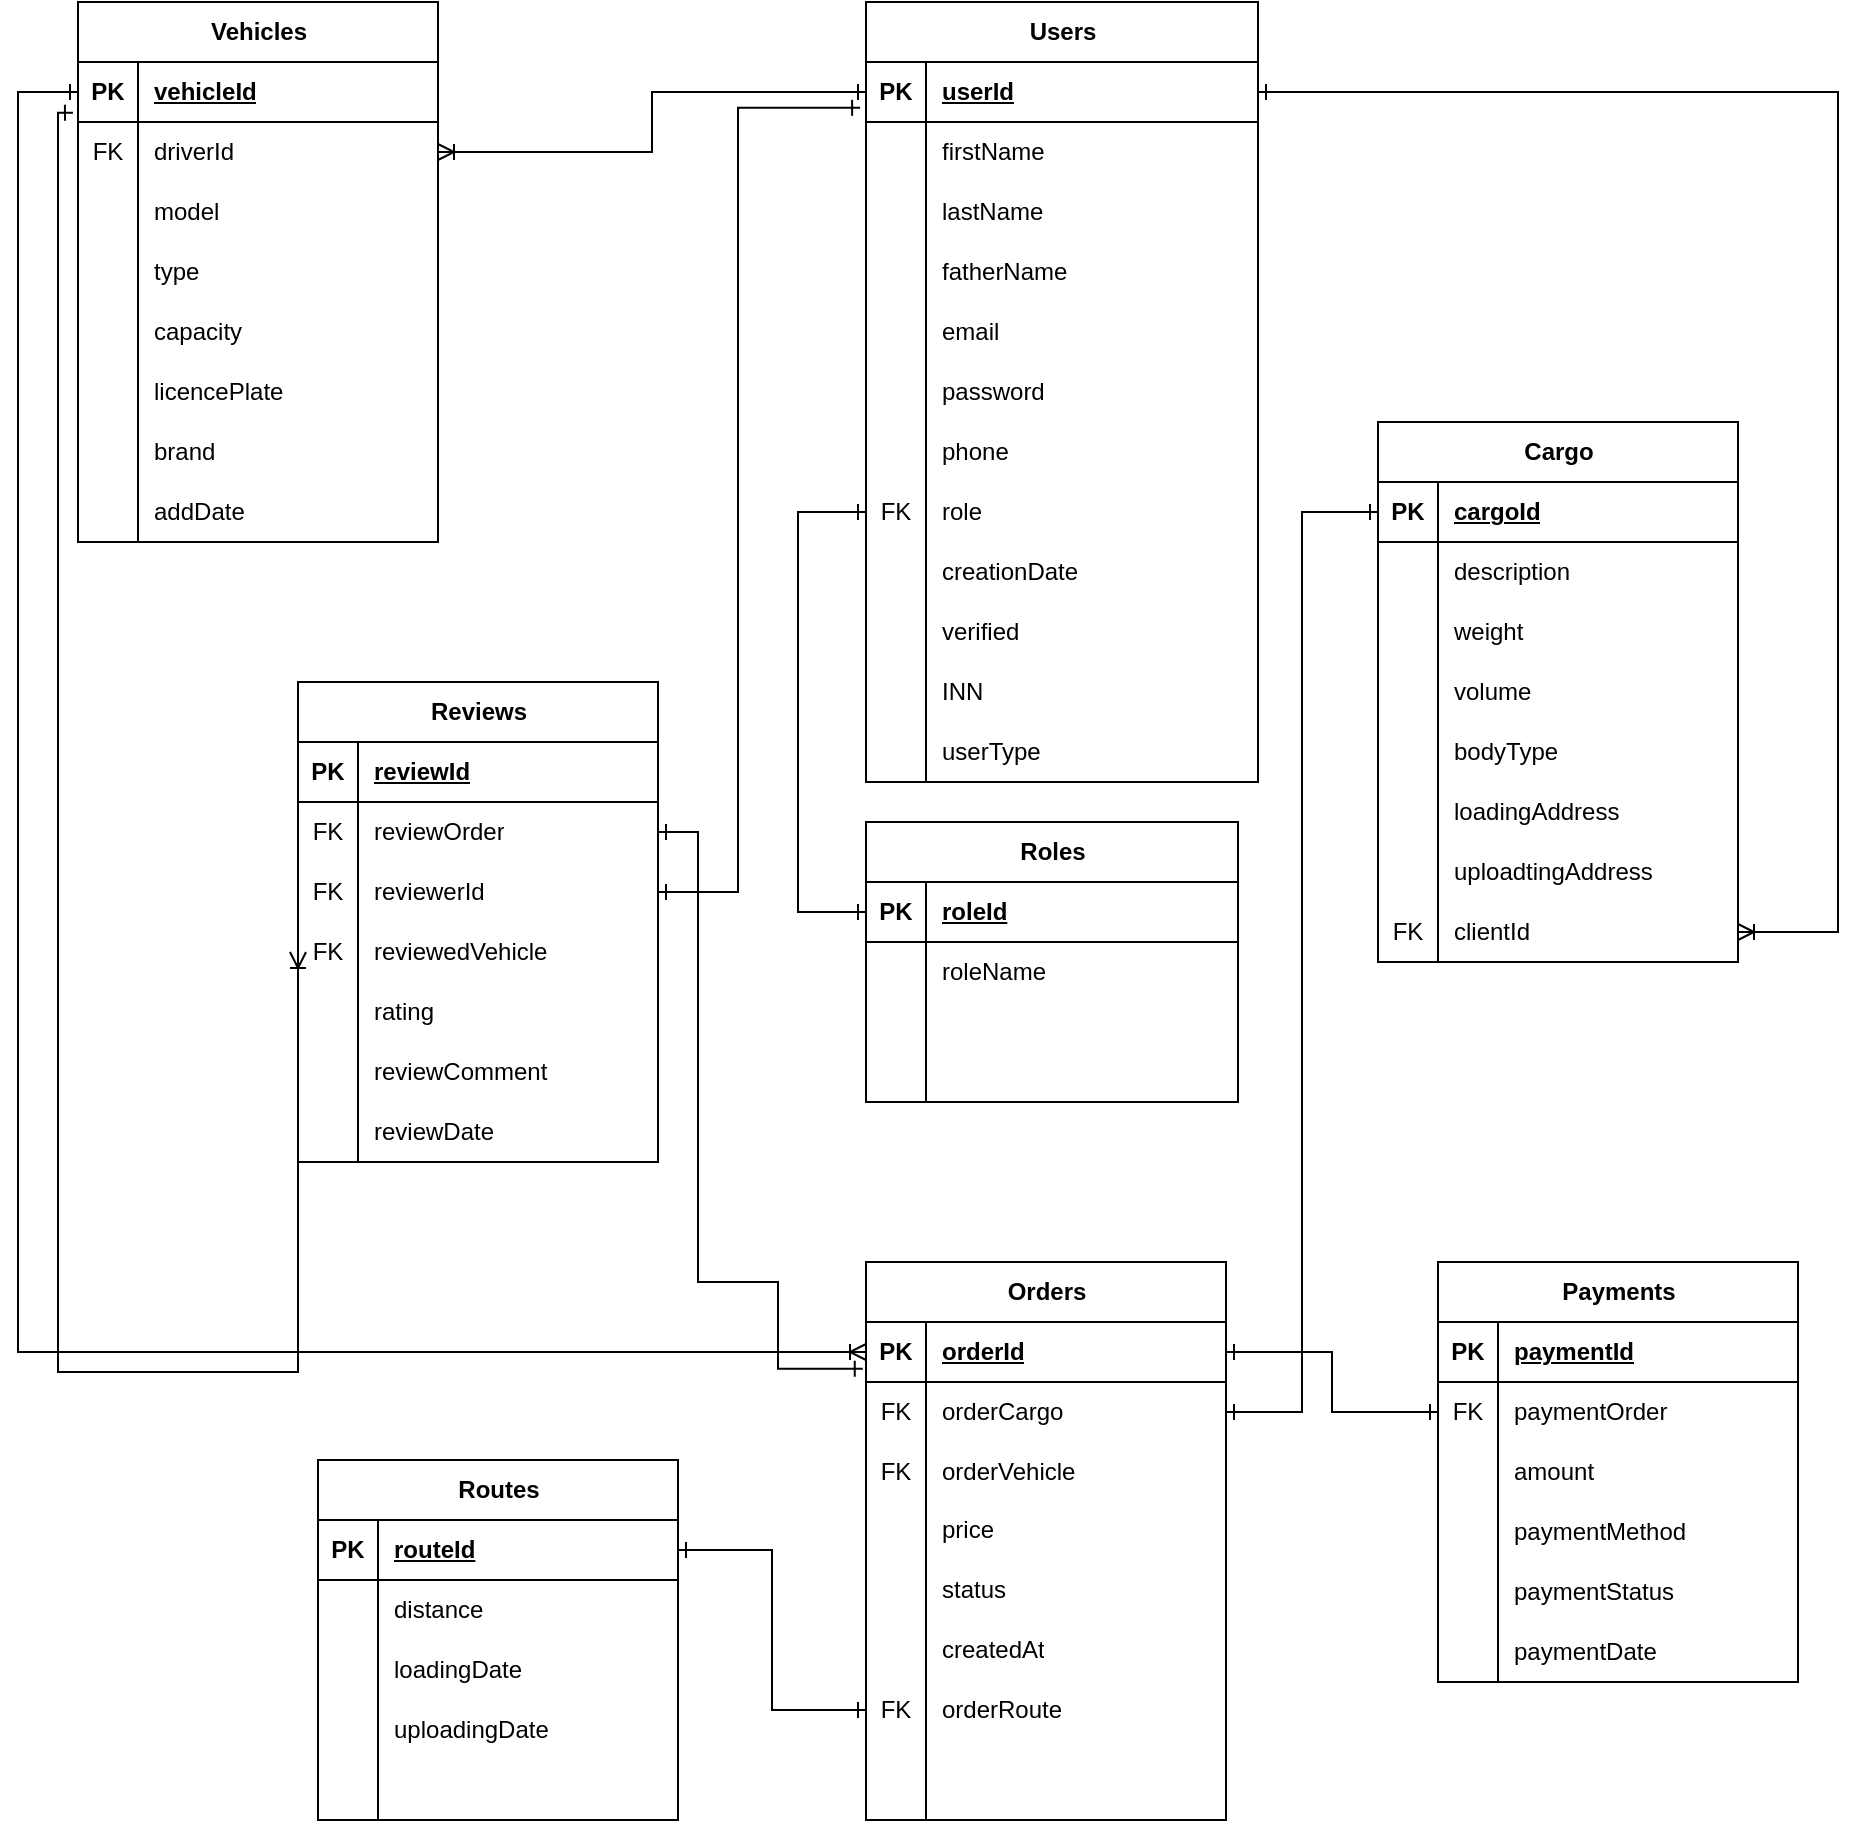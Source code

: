 <mxfile version="24.4.6" type="device">
  <diagram name="Страница — 1" id="fzwLKIj24SuITtDtl-Aq">
    <mxGraphModel dx="1851" dy="533" grid="1" gridSize="10" guides="1" tooltips="1" connect="1" arrows="1" fold="1" page="1" pageScale="1" pageWidth="827" pageHeight="1169" math="0" shadow="0">
      <root>
        <mxCell id="0" />
        <mxCell id="1" parent="0" />
        <mxCell id="WEMYsFjRCbvyubGFcgAh-14" value="Users" style="shape=table;startSize=30;container=1;collapsible=1;childLayout=tableLayout;fixedRows=1;rowLines=0;fontStyle=1;align=center;resizeLast=1;html=1;" vertex="1" parent="1">
          <mxGeometry x="234" y="400" width="196" height="390" as="geometry" />
        </mxCell>
        <mxCell id="WEMYsFjRCbvyubGFcgAh-15" value="" style="shape=tableRow;horizontal=0;startSize=0;swimlaneHead=0;swimlaneBody=0;fillColor=none;collapsible=0;dropTarget=0;points=[[0,0.5],[1,0.5]];portConstraint=eastwest;top=0;left=0;right=0;bottom=1;" vertex="1" parent="WEMYsFjRCbvyubGFcgAh-14">
          <mxGeometry y="30" width="196" height="30" as="geometry" />
        </mxCell>
        <mxCell id="WEMYsFjRCbvyubGFcgAh-16" value="PK" style="shape=partialRectangle;connectable=0;fillColor=none;top=0;left=0;bottom=0;right=0;fontStyle=1;overflow=hidden;whiteSpace=wrap;html=1;" vertex="1" parent="WEMYsFjRCbvyubGFcgAh-15">
          <mxGeometry width="30" height="30" as="geometry">
            <mxRectangle width="30" height="30" as="alternateBounds" />
          </mxGeometry>
        </mxCell>
        <mxCell id="WEMYsFjRCbvyubGFcgAh-17" value="userId" style="shape=partialRectangle;connectable=0;fillColor=none;top=0;left=0;bottom=0;right=0;align=left;spacingLeft=6;fontStyle=5;overflow=hidden;whiteSpace=wrap;html=1;" vertex="1" parent="WEMYsFjRCbvyubGFcgAh-15">
          <mxGeometry x="30" width="166" height="30" as="geometry">
            <mxRectangle width="166" height="30" as="alternateBounds" />
          </mxGeometry>
        </mxCell>
        <mxCell id="WEMYsFjRCbvyubGFcgAh-18" value="" style="shape=tableRow;horizontal=0;startSize=0;swimlaneHead=0;swimlaneBody=0;fillColor=none;collapsible=0;dropTarget=0;points=[[0,0.5],[1,0.5]];portConstraint=eastwest;top=0;left=0;right=0;bottom=0;" vertex="1" parent="WEMYsFjRCbvyubGFcgAh-14">
          <mxGeometry y="60" width="196" height="30" as="geometry" />
        </mxCell>
        <mxCell id="WEMYsFjRCbvyubGFcgAh-19" value="" style="shape=partialRectangle;connectable=0;fillColor=none;top=0;left=0;bottom=0;right=0;editable=1;overflow=hidden;whiteSpace=wrap;html=1;" vertex="1" parent="WEMYsFjRCbvyubGFcgAh-18">
          <mxGeometry width="30" height="30" as="geometry">
            <mxRectangle width="30" height="30" as="alternateBounds" />
          </mxGeometry>
        </mxCell>
        <mxCell id="WEMYsFjRCbvyubGFcgAh-20" value="firstName&amp;nbsp;" style="shape=partialRectangle;connectable=0;fillColor=none;top=0;left=0;bottom=0;right=0;align=left;spacingLeft=6;overflow=hidden;whiteSpace=wrap;html=1;" vertex="1" parent="WEMYsFjRCbvyubGFcgAh-18">
          <mxGeometry x="30" width="166" height="30" as="geometry">
            <mxRectangle width="166" height="30" as="alternateBounds" />
          </mxGeometry>
        </mxCell>
        <mxCell id="WEMYsFjRCbvyubGFcgAh-21" value="" style="shape=tableRow;horizontal=0;startSize=0;swimlaneHead=0;swimlaneBody=0;fillColor=none;collapsible=0;dropTarget=0;points=[[0,0.5],[1,0.5]];portConstraint=eastwest;top=0;left=0;right=0;bottom=0;" vertex="1" parent="WEMYsFjRCbvyubGFcgAh-14">
          <mxGeometry y="90" width="196" height="30" as="geometry" />
        </mxCell>
        <mxCell id="WEMYsFjRCbvyubGFcgAh-22" value="" style="shape=partialRectangle;connectable=0;fillColor=none;top=0;left=0;bottom=0;right=0;editable=1;overflow=hidden;whiteSpace=wrap;html=1;" vertex="1" parent="WEMYsFjRCbvyubGFcgAh-21">
          <mxGeometry width="30" height="30" as="geometry">
            <mxRectangle width="30" height="30" as="alternateBounds" />
          </mxGeometry>
        </mxCell>
        <mxCell id="WEMYsFjRCbvyubGFcgAh-23" value="lastName&amp;nbsp;" style="shape=partialRectangle;connectable=0;fillColor=none;top=0;left=0;bottom=0;right=0;align=left;spacingLeft=6;overflow=hidden;whiteSpace=wrap;html=1;" vertex="1" parent="WEMYsFjRCbvyubGFcgAh-21">
          <mxGeometry x="30" width="166" height="30" as="geometry">
            <mxRectangle width="166" height="30" as="alternateBounds" />
          </mxGeometry>
        </mxCell>
        <mxCell id="WEMYsFjRCbvyubGFcgAh-24" value="" style="shape=tableRow;horizontal=0;startSize=0;swimlaneHead=0;swimlaneBody=0;fillColor=none;collapsible=0;dropTarget=0;points=[[0,0.5],[1,0.5]];portConstraint=eastwest;top=0;left=0;right=0;bottom=0;" vertex="1" parent="WEMYsFjRCbvyubGFcgAh-14">
          <mxGeometry y="120" width="196" height="30" as="geometry" />
        </mxCell>
        <mxCell id="WEMYsFjRCbvyubGFcgAh-25" value="" style="shape=partialRectangle;connectable=0;fillColor=none;top=0;left=0;bottom=0;right=0;editable=1;overflow=hidden;whiteSpace=wrap;html=1;" vertex="1" parent="WEMYsFjRCbvyubGFcgAh-24">
          <mxGeometry width="30" height="30" as="geometry">
            <mxRectangle width="30" height="30" as="alternateBounds" />
          </mxGeometry>
        </mxCell>
        <mxCell id="WEMYsFjRCbvyubGFcgAh-26" value="fatherName" style="shape=partialRectangle;connectable=0;fillColor=none;top=0;left=0;bottom=0;right=0;align=left;spacingLeft=6;overflow=hidden;whiteSpace=wrap;html=1;" vertex="1" parent="WEMYsFjRCbvyubGFcgAh-24">
          <mxGeometry x="30" width="166" height="30" as="geometry">
            <mxRectangle width="166" height="30" as="alternateBounds" />
          </mxGeometry>
        </mxCell>
        <mxCell id="WEMYsFjRCbvyubGFcgAh-27" value="" style="shape=tableRow;horizontal=0;startSize=0;swimlaneHead=0;swimlaneBody=0;fillColor=none;collapsible=0;dropTarget=0;points=[[0,0.5],[1,0.5]];portConstraint=eastwest;top=0;left=0;right=0;bottom=0;" vertex="1" parent="WEMYsFjRCbvyubGFcgAh-14">
          <mxGeometry y="150" width="196" height="30" as="geometry" />
        </mxCell>
        <mxCell id="WEMYsFjRCbvyubGFcgAh-28" value="" style="shape=partialRectangle;connectable=0;fillColor=none;top=0;left=0;bottom=0;right=0;editable=1;overflow=hidden;whiteSpace=wrap;html=1;" vertex="1" parent="WEMYsFjRCbvyubGFcgAh-27">
          <mxGeometry width="30" height="30" as="geometry">
            <mxRectangle width="30" height="30" as="alternateBounds" />
          </mxGeometry>
        </mxCell>
        <mxCell id="WEMYsFjRCbvyubGFcgAh-29" value="email&amp;nbsp;" style="shape=partialRectangle;connectable=0;fillColor=none;top=0;left=0;bottom=0;right=0;align=left;spacingLeft=6;overflow=hidden;whiteSpace=wrap;html=1;" vertex="1" parent="WEMYsFjRCbvyubGFcgAh-27">
          <mxGeometry x="30" width="166" height="30" as="geometry">
            <mxRectangle width="166" height="30" as="alternateBounds" />
          </mxGeometry>
        </mxCell>
        <mxCell id="WEMYsFjRCbvyubGFcgAh-31" value="" style="shape=tableRow;horizontal=0;startSize=0;swimlaneHead=0;swimlaneBody=0;fillColor=none;collapsible=0;dropTarget=0;points=[[0,0.5],[1,0.5]];portConstraint=eastwest;top=0;left=0;right=0;bottom=0;" vertex="1" parent="WEMYsFjRCbvyubGFcgAh-14">
          <mxGeometry y="180" width="196" height="30" as="geometry" />
        </mxCell>
        <mxCell id="WEMYsFjRCbvyubGFcgAh-32" value="" style="shape=partialRectangle;connectable=0;fillColor=none;top=0;left=0;bottom=0;right=0;editable=1;overflow=hidden;whiteSpace=wrap;html=1;" vertex="1" parent="WEMYsFjRCbvyubGFcgAh-31">
          <mxGeometry width="30" height="30" as="geometry">
            <mxRectangle width="30" height="30" as="alternateBounds" />
          </mxGeometry>
        </mxCell>
        <mxCell id="WEMYsFjRCbvyubGFcgAh-33" value="password&amp;nbsp;" style="shape=partialRectangle;connectable=0;fillColor=none;top=0;left=0;bottom=0;right=0;align=left;spacingLeft=6;overflow=hidden;whiteSpace=wrap;html=1;" vertex="1" parent="WEMYsFjRCbvyubGFcgAh-31">
          <mxGeometry x="30" width="166" height="30" as="geometry">
            <mxRectangle width="166" height="30" as="alternateBounds" />
          </mxGeometry>
        </mxCell>
        <mxCell id="WEMYsFjRCbvyubGFcgAh-34" value="" style="shape=tableRow;horizontal=0;startSize=0;swimlaneHead=0;swimlaneBody=0;fillColor=none;collapsible=0;dropTarget=0;points=[[0,0.5],[1,0.5]];portConstraint=eastwest;top=0;left=0;right=0;bottom=0;" vertex="1" parent="WEMYsFjRCbvyubGFcgAh-14">
          <mxGeometry y="210" width="196" height="30" as="geometry" />
        </mxCell>
        <mxCell id="WEMYsFjRCbvyubGFcgAh-35" value="" style="shape=partialRectangle;connectable=0;fillColor=none;top=0;left=0;bottom=0;right=0;editable=1;overflow=hidden;whiteSpace=wrap;html=1;" vertex="1" parent="WEMYsFjRCbvyubGFcgAh-34">
          <mxGeometry width="30" height="30" as="geometry">
            <mxRectangle width="30" height="30" as="alternateBounds" />
          </mxGeometry>
        </mxCell>
        <mxCell id="WEMYsFjRCbvyubGFcgAh-36" value="phone&amp;nbsp;" style="shape=partialRectangle;connectable=0;fillColor=none;top=0;left=0;bottom=0;right=0;align=left;spacingLeft=6;overflow=hidden;whiteSpace=wrap;html=1;" vertex="1" parent="WEMYsFjRCbvyubGFcgAh-34">
          <mxGeometry x="30" width="166" height="30" as="geometry">
            <mxRectangle width="166" height="30" as="alternateBounds" />
          </mxGeometry>
        </mxCell>
        <mxCell id="WEMYsFjRCbvyubGFcgAh-37" value="" style="shape=tableRow;horizontal=0;startSize=0;swimlaneHead=0;swimlaneBody=0;fillColor=none;collapsible=0;dropTarget=0;points=[[0,0.5],[1,0.5]];portConstraint=eastwest;top=0;left=0;right=0;bottom=0;" vertex="1" parent="WEMYsFjRCbvyubGFcgAh-14">
          <mxGeometry y="240" width="196" height="30" as="geometry" />
        </mxCell>
        <mxCell id="WEMYsFjRCbvyubGFcgAh-38" value="FK" style="shape=partialRectangle;connectable=0;fillColor=none;top=0;left=0;bottom=0;right=0;editable=1;overflow=hidden;whiteSpace=wrap;html=1;" vertex="1" parent="WEMYsFjRCbvyubGFcgAh-37">
          <mxGeometry width="30" height="30" as="geometry">
            <mxRectangle width="30" height="30" as="alternateBounds" />
          </mxGeometry>
        </mxCell>
        <mxCell id="WEMYsFjRCbvyubGFcgAh-39" value="role&amp;nbsp;" style="shape=partialRectangle;connectable=0;fillColor=none;top=0;left=0;bottom=0;right=0;align=left;spacingLeft=6;overflow=hidden;whiteSpace=wrap;html=1;" vertex="1" parent="WEMYsFjRCbvyubGFcgAh-37">
          <mxGeometry x="30" width="166" height="30" as="geometry">
            <mxRectangle width="166" height="30" as="alternateBounds" />
          </mxGeometry>
        </mxCell>
        <mxCell id="WEMYsFjRCbvyubGFcgAh-41" value="" style="shape=tableRow;horizontal=0;startSize=0;swimlaneHead=0;swimlaneBody=0;fillColor=none;collapsible=0;dropTarget=0;points=[[0,0.5],[1,0.5]];portConstraint=eastwest;top=0;left=0;right=0;bottom=0;" vertex="1" parent="WEMYsFjRCbvyubGFcgAh-14">
          <mxGeometry y="270" width="196" height="30" as="geometry" />
        </mxCell>
        <mxCell id="WEMYsFjRCbvyubGFcgAh-42" value="" style="shape=partialRectangle;connectable=0;fillColor=none;top=0;left=0;bottom=0;right=0;editable=1;overflow=hidden;whiteSpace=wrap;html=1;" vertex="1" parent="WEMYsFjRCbvyubGFcgAh-41">
          <mxGeometry width="30" height="30" as="geometry">
            <mxRectangle width="30" height="30" as="alternateBounds" />
          </mxGeometry>
        </mxCell>
        <mxCell id="WEMYsFjRCbvyubGFcgAh-43" value="creationDate&amp;nbsp;" style="shape=partialRectangle;connectable=0;fillColor=none;top=0;left=0;bottom=0;right=0;align=left;spacingLeft=6;overflow=hidden;whiteSpace=wrap;html=1;" vertex="1" parent="WEMYsFjRCbvyubGFcgAh-41">
          <mxGeometry x="30" width="166" height="30" as="geometry">
            <mxRectangle width="166" height="30" as="alternateBounds" />
          </mxGeometry>
        </mxCell>
        <mxCell id="WEMYsFjRCbvyubGFcgAh-57" value="" style="shape=tableRow;horizontal=0;startSize=0;swimlaneHead=0;swimlaneBody=0;fillColor=none;collapsible=0;dropTarget=0;points=[[0,0.5],[1,0.5]];portConstraint=eastwest;top=0;left=0;right=0;bottom=0;" vertex="1" parent="WEMYsFjRCbvyubGFcgAh-14">
          <mxGeometry y="300" width="196" height="30" as="geometry" />
        </mxCell>
        <mxCell id="WEMYsFjRCbvyubGFcgAh-58" value="" style="shape=partialRectangle;connectable=0;fillColor=none;top=0;left=0;bottom=0;right=0;editable=1;overflow=hidden;whiteSpace=wrap;html=1;" vertex="1" parent="WEMYsFjRCbvyubGFcgAh-57">
          <mxGeometry width="30" height="30" as="geometry">
            <mxRectangle width="30" height="30" as="alternateBounds" />
          </mxGeometry>
        </mxCell>
        <mxCell id="WEMYsFjRCbvyubGFcgAh-59" value="verified&amp;nbsp;" style="shape=partialRectangle;connectable=0;fillColor=none;top=0;left=0;bottom=0;right=0;align=left;spacingLeft=6;overflow=hidden;whiteSpace=wrap;html=1;" vertex="1" parent="WEMYsFjRCbvyubGFcgAh-57">
          <mxGeometry x="30" width="166" height="30" as="geometry">
            <mxRectangle width="166" height="30" as="alternateBounds" />
          </mxGeometry>
        </mxCell>
        <mxCell id="WEMYsFjRCbvyubGFcgAh-250" value="" style="shape=tableRow;horizontal=0;startSize=0;swimlaneHead=0;swimlaneBody=0;fillColor=none;collapsible=0;dropTarget=0;points=[[0,0.5],[1,0.5]];portConstraint=eastwest;top=0;left=0;right=0;bottom=0;" vertex="1" parent="WEMYsFjRCbvyubGFcgAh-14">
          <mxGeometry y="330" width="196" height="30" as="geometry" />
        </mxCell>
        <mxCell id="WEMYsFjRCbvyubGFcgAh-251" value="" style="shape=partialRectangle;connectable=0;fillColor=none;top=0;left=0;bottom=0;right=0;editable=1;overflow=hidden;whiteSpace=wrap;html=1;" vertex="1" parent="WEMYsFjRCbvyubGFcgAh-250">
          <mxGeometry width="30" height="30" as="geometry">
            <mxRectangle width="30" height="30" as="alternateBounds" />
          </mxGeometry>
        </mxCell>
        <mxCell id="WEMYsFjRCbvyubGFcgAh-252" value="INN" style="shape=partialRectangle;connectable=0;fillColor=none;top=0;left=0;bottom=0;right=0;align=left;spacingLeft=6;overflow=hidden;whiteSpace=wrap;html=1;" vertex="1" parent="WEMYsFjRCbvyubGFcgAh-250">
          <mxGeometry x="30" width="166" height="30" as="geometry">
            <mxRectangle width="166" height="30" as="alternateBounds" />
          </mxGeometry>
        </mxCell>
        <mxCell id="WEMYsFjRCbvyubGFcgAh-253" value="" style="shape=tableRow;horizontal=0;startSize=0;swimlaneHead=0;swimlaneBody=0;fillColor=none;collapsible=0;dropTarget=0;points=[[0,0.5],[1,0.5]];portConstraint=eastwest;top=0;left=0;right=0;bottom=0;" vertex="1" parent="WEMYsFjRCbvyubGFcgAh-14">
          <mxGeometry y="360" width="196" height="30" as="geometry" />
        </mxCell>
        <mxCell id="WEMYsFjRCbvyubGFcgAh-254" value="" style="shape=partialRectangle;connectable=0;fillColor=none;top=0;left=0;bottom=0;right=0;editable=1;overflow=hidden;whiteSpace=wrap;html=1;" vertex="1" parent="WEMYsFjRCbvyubGFcgAh-253">
          <mxGeometry width="30" height="30" as="geometry">
            <mxRectangle width="30" height="30" as="alternateBounds" />
          </mxGeometry>
        </mxCell>
        <mxCell id="WEMYsFjRCbvyubGFcgAh-255" value="userType" style="shape=partialRectangle;connectable=0;fillColor=none;top=0;left=0;bottom=0;right=0;align=left;spacingLeft=6;overflow=hidden;whiteSpace=wrap;html=1;" vertex="1" parent="WEMYsFjRCbvyubGFcgAh-253">
          <mxGeometry x="30" width="166" height="30" as="geometry">
            <mxRectangle width="166" height="30" as="alternateBounds" />
          </mxGeometry>
        </mxCell>
        <mxCell id="WEMYsFjRCbvyubGFcgAh-44" value="Roles" style="shape=table;startSize=30;container=1;collapsible=1;childLayout=tableLayout;fixedRows=1;rowLines=0;fontStyle=1;align=center;resizeLast=1;html=1;" vertex="1" parent="1">
          <mxGeometry x="234" y="810" width="186" height="140" as="geometry" />
        </mxCell>
        <mxCell id="WEMYsFjRCbvyubGFcgAh-45" value="" style="shape=tableRow;horizontal=0;startSize=0;swimlaneHead=0;swimlaneBody=0;fillColor=none;collapsible=0;dropTarget=0;points=[[0,0.5],[1,0.5]];portConstraint=eastwest;top=0;left=0;right=0;bottom=1;" vertex="1" parent="WEMYsFjRCbvyubGFcgAh-44">
          <mxGeometry y="30" width="186" height="30" as="geometry" />
        </mxCell>
        <mxCell id="WEMYsFjRCbvyubGFcgAh-46" value="PK" style="shape=partialRectangle;connectable=0;fillColor=none;top=0;left=0;bottom=0;right=0;fontStyle=1;overflow=hidden;whiteSpace=wrap;html=1;" vertex="1" parent="WEMYsFjRCbvyubGFcgAh-45">
          <mxGeometry width="30" height="30" as="geometry">
            <mxRectangle width="30" height="30" as="alternateBounds" />
          </mxGeometry>
        </mxCell>
        <mxCell id="WEMYsFjRCbvyubGFcgAh-47" value="roleId" style="shape=partialRectangle;connectable=0;fillColor=none;top=0;left=0;bottom=0;right=0;align=left;spacingLeft=6;fontStyle=5;overflow=hidden;whiteSpace=wrap;html=1;" vertex="1" parent="WEMYsFjRCbvyubGFcgAh-45">
          <mxGeometry x="30" width="156" height="30" as="geometry">
            <mxRectangle width="156" height="30" as="alternateBounds" />
          </mxGeometry>
        </mxCell>
        <mxCell id="WEMYsFjRCbvyubGFcgAh-48" value="" style="shape=tableRow;horizontal=0;startSize=0;swimlaneHead=0;swimlaneBody=0;fillColor=none;collapsible=0;dropTarget=0;points=[[0,0.5],[1,0.5]];portConstraint=eastwest;top=0;left=0;right=0;bottom=0;" vertex="1" parent="WEMYsFjRCbvyubGFcgAh-44">
          <mxGeometry y="60" width="186" height="30" as="geometry" />
        </mxCell>
        <mxCell id="WEMYsFjRCbvyubGFcgAh-49" value="" style="shape=partialRectangle;connectable=0;fillColor=none;top=0;left=0;bottom=0;right=0;editable=1;overflow=hidden;whiteSpace=wrap;html=1;" vertex="1" parent="WEMYsFjRCbvyubGFcgAh-48">
          <mxGeometry width="30" height="30" as="geometry">
            <mxRectangle width="30" height="30" as="alternateBounds" />
          </mxGeometry>
        </mxCell>
        <mxCell id="WEMYsFjRCbvyubGFcgAh-50" value="roleName" style="shape=partialRectangle;connectable=0;fillColor=none;top=0;left=0;bottom=0;right=0;align=left;spacingLeft=6;overflow=hidden;whiteSpace=wrap;html=1;" vertex="1" parent="WEMYsFjRCbvyubGFcgAh-48">
          <mxGeometry x="30" width="156" height="30" as="geometry">
            <mxRectangle width="156" height="30" as="alternateBounds" />
          </mxGeometry>
        </mxCell>
        <mxCell id="WEMYsFjRCbvyubGFcgAh-51" value="" style="shape=tableRow;horizontal=0;startSize=0;swimlaneHead=0;swimlaneBody=0;fillColor=none;collapsible=0;dropTarget=0;points=[[0,0.5],[1,0.5]];portConstraint=eastwest;top=0;left=0;right=0;bottom=0;" vertex="1" parent="WEMYsFjRCbvyubGFcgAh-44">
          <mxGeometry y="90" width="186" height="30" as="geometry" />
        </mxCell>
        <mxCell id="WEMYsFjRCbvyubGFcgAh-52" value="" style="shape=partialRectangle;connectable=0;fillColor=none;top=0;left=0;bottom=0;right=0;editable=1;overflow=hidden;whiteSpace=wrap;html=1;" vertex="1" parent="WEMYsFjRCbvyubGFcgAh-51">
          <mxGeometry width="30" height="30" as="geometry">
            <mxRectangle width="30" height="30" as="alternateBounds" />
          </mxGeometry>
        </mxCell>
        <mxCell id="WEMYsFjRCbvyubGFcgAh-53" value="" style="shape=partialRectangle;connectable=0;fillColor=none;top=0;left=0;bottom=0;right=0;align=left;spacingLeft=6;overflow=hidden;whiteSpace=wrap;html=1;" vertex="1" parent="WEMYsFjRCbvyubGFcgAh-51">
          <mxGeometry x="30" width="156" height="30" as="geometry">
            <mxRectangle width="156" height="30" as="alternateBounds" />
          </mxGeometry>
        </mxCell>
        <mxCell id="WEMYsFjRCbvyubGFcgAh-54" value="" style="shape=tableRow;horizontal=0;startSize=0;swimlaneHead=0;swimlaneBody=0;fillColor=none;collapsible=0;dropTarget=0;points=[[0,0.5],[1,0.5]];portConstraint=eastwest;top=0;left=0;right=0;bottom=0;" vertex="1" parent="WEMYsFjRCbvyubGFcgAh-44">
          <mxGeometry y="120" width="186" height="20" as="geometry" />
        </mxCell>
        <mxCell id="WEMYsFjRCbvyubGFcgAh-55" value="" style="shape=partialRectangle;connectable=0;fillColor=none;top=0;left=0;bottom=0;right=0;editable=1;overflow=hidden;whiteSpace=wrap;html=1;" vertex="1" parent="WEMYsFjRCbvyubGFcgAh-54">
          <mxGeometry width="30" height="20" as="geometry">
            <mxRectangle width="30" height="20" as="alternateBounds" />
          </mxGeometry>
        </mxCell>
        <mxCell id="WEMYsFjRCbvyubGFcgAh-56" value="" style="shape=partialRectangle;connectable=0;fillColor=none;top=0;left=0;bottom=0;right=0;align=left;spacingLeft=6;overflow=hidden;whiteSpace=wrap;html=1;" vertex="1" parent="WEMYsFjRCbvyubGFcgAh-54">
          <mxGeometry x="30" width="156" height="20" as="geometry">
            <mxRectangle width="156" height="20" as="alternateBounds" />
          </mxGeometry>
        </mxCell>
        <mxCell id="WEMYsFjRCbvyubGFcgAh-60" value="Vehicles" style="shape=table;startSize=30;container=1;collapsible=1;childLayout=tableLayout;fixedRows=1;rowLines=0;fontStyle=1;align=center;resizeLast=1;html=1;" vertex="1" parent="1">
          <mxGeometry x="-160" y="400" width="180" height="270" as="geometry" />
        </mxCell>
        <mxCell id="WEMYsFjRCbvyubGFcgAh-61" value="" style="shape=tableRow;horizontal=0;startSize=0;swimlaneHead=0;swimlaneBody=0;fillColor=none;collapsible=0;dropTarget=0;points=[[0,0.5],[1,0.5]];portConstraint=eastwest;top=0;left=0;right=0;bottom=1;" vertex="1" parent="WEMYsFjRCbvyubGFcgAh-60">
          <mxGeometry y="30" width="180" height="30" as="geometry" />
        </mxCell>
        <mxCell id="WEMYsFjRCbvyubGFcgAh-62" value="PK" style="shape=partialRectangle;connectable=0;fillColor=none;top=0;left=0;bottom=0;right=0;fontStyle=1;overflow=hidden;whiteSpace=wrap;html=1;" vertex="1" parent="WEMYsFjRCbvyubGFcgAh-61">
          <mxGeometry width="30" height="30" as="geometry">
            <mxRectangle width="30" height="30" as="alternateBounds" />
          </mxGeometry>
        </mxCell>
        <mxCell id="WEMYsFjRCbvyubGFcgAh-63" value="vehicleId" style="shape=partialRectangle;connectable=0;fillColor=none;top=0;left=0;bottom=0;right=0;align=left;spacingLeft=6;fontStyle=5;overflow=hidden;whiteSpace=wrap;html=1;" vertex="1" parent="WEMYsFjRCbvyubGFcgAh-61">
          <mxGeometry x="30" width="150" height="30" as="geometry">
            <mxRectangle width="150" height="30" as="alternateBounds" />
          </mxGeometry>
        </mxCell>
        <mxCell id="WEMYsFjRCbvyubGFcgAh-64" value="" style="shape=tableRow;horizontal=0;startSize=0;swimlaneHead=0;swimlaneBody=0;fillColor=none;collapsible=0;dropTarget=0;points=[[0,0.5],[1,0.5]];portConstraint=eastwest;top=0;left=0;right=0;bottom=0;" vertex="1" parent="WEMYsFjRCbvyubGFcgAh-60">
          <mxGeometry y="60" width="180" height="30" as="geometry" />
        </mxCell>
        <mxCell id="WEMYsFjRCbvyubGFcgAh-65" value="FK" style="shape=partialRectangle;connectable=0;fillColor=none;top=0;left=0;bottom=0;right=0;editable=1;overflow=hidden;whiteSpace=wrap;html=1;" vertex="1" parent="WEMYsFjRCbvyubGFcgAh-64">
          <mxGeometry width="30" height="30" as="geometry">
            <mxRectangle width="30" height="30" as="alternateBounds" />
          </mxGeometry>
        </mxCell>
        <mxCell id="WEMYsFjRCbvyubGFcgAh-66" value="driverId" style="shape=partialRectangle;connectable=0;fillColor=none;top=0;left=0;bottom=0;right=0;align=left;spacingLeft=6;overflow=hidden;whiteSpace=wrap;html=1;" vertex="1" parent="WEMYsFjRCbvyubGFcgAh-64">
          <mxGeometry x="30" width="150" height="30" as="geometry">
            <mxRectangle width="150" height="30" as="alternateBounds" />
          </mxGeometry>
        </mxCell>
        <mxCell id="WEMYsFjRCbvyubGFcgAh-67" value="" style="shape=tableRow;horizontal=0;startSize=0;swimlaneHead=0;swimlaneBody=0;fillColor=none;collapsible=0;dropTarget=0;points=[[0,0.5],[1,0.5]];portConstraint=eastwest;top=0;left=0;right=0;bottom=0;" vertex="1" parent="WEMYsFjRCbvyubGFcgAh-60">
          <mxGeometry y="90" width="180" height="30" as="geometry" />
        </mxCell>
        <mxCell id="WEMYsFjRCbvyubGFcgAh-68" value="" style="shape=partialRectangle;connectable=0;fillColor=none;top=0;left=0;bottom=0;right=0;editable=1;overflow=hidden;whiteSpace=wrap;html=1;" vertex="1" parent="WEMYsFjRCbvyubGFcgAh-67">
          <mxGeometry width="30" height="30" as="geometry">
            <mxRectangle width="30" height="30" as="alternateBounds" />
          </mxGeometry>
        </mxCell>
        <mxCell id="WEMYsFjRCbvyubGFcgAh-69" value="model" style="shape=partialRectangle;connectable=0;fillColor=none;top=0;left=0;bottom=0;right=0;align=left;spacingLeft=6;overflow=hidden;whiteSpace=wrap;html=1;" vertex="1" parent="WEMYsFjRCbvyubGFcgAh-67">
          <mxGeometry x="30" width="150" height="30" as="geometry">
            <mxRectangle width="150" height="30" as="alternateBounds" />
          </mxGeometry>
        </mxCell>
        <mxCell id="WEMYsFjRCbvyubGFcgAh-70" value="" style="shape=tableRow;horizontal=0;startSize=0;swimlaneHead=0;swimlaneBody=0;fillColor=none;collapsible=0;dropTarget=0;points=[[0,0.5],[1,0.5]];portConstraint=eastwest;top=0;left=0;right=0;bottom=0;" vertex="1" parent="WEMYsFjRCbvyubGFcgAh-60">
          <mxGeometry y="120" width="180" height="30" as="geometry" />
        </mxCell>
        <mxCell id="WEMYsFjRCbvyubGFcgAh-71" value="" style="shape=partialRectangle;connectable=0;fillColor=none;top=0;left=0;bottom=0;right=0;editable=1;overflow=hidden;whiteSpace=wrap;html=1;" vertex="1" parent="WEMYsFjRCbvyubGFcgAh-70">
          <mxGeometry width="30" height="30" as="geometry">
            <mxRectangle width="30" height="30" as="alternateBounds" />
          </mxGeometry>
        </mxCell>
        <mxCell id="WEMYsFjRCbvyubGFcgAh-72" value="type" style="shape=partialRectangle;connectable=0;fillColor=none;top=0;left=0;bottom=0;right=0;align=left;spacingLeft=6;overflow=hidden;whiteSpace=wrap;html=1;" vertex="1" parent="WEMYsFjRCbvyubGFcgAh-70">
          <mxGeometry x="30" width="150" height="30" as="geometry">
            <mxRectangle width="150" height="30" as="alternateBounds" />
          </mxGeometry>
        </mxCell>
        <mxCell id="WEMYsFjRCbvyubGFcgAh-73" value="" style="shape=tableRow;horizontal=0;startSize=0;swimlaneHead=0;swimlaneBody=0;fillColor=none;collapsible=0;dropTarget=0;points=[[0,0.5],[1,0.5]];portConstraint=eastwest;top=0;left=0;right=0;bottom=0;" vertex="1" parent="WEMYsFjRCbvyubGFcgAh-60">
          <mxGeometry y="150" width="180" height="30" as="geometry" />
        </mxCell>
        <mxCell id="WEMYsFjRCbvyubGFcgAh-74" value="" style="shape=partialRectangle;connectable=0;fillColor=none;top=0;left=0;bottom=0;right=0;editable=1;overflow=hidden;whiteSpace=wrap;html=1;" vertex="1" parent="WEMYsFjRCbvyubGFcgAh-73">
          <mxGeometry width="30" height="30" as="geometry">
            <mxRectangle width="30" height="30" as="alternateBounds" />
          </mxGeometry>
        </mxCell>
        <mxCell id="WEMYsFjRCbvyubGFcgAh-75" value="capacity" style="shape=partialRectangle;connectable=0;fillColor=none;top=0;left=0;bottom=0;right=0;align=left;spacingLeft=6;overflow=hidden;whiteSpace=wrap;html=1;" vertex="1" parent="WEMYsFjRCbvyubGFcgAh-73">
          <mxGeometry x="30" width="150" height="30" as="geometry">
            <mxRectangle width="150" height="30" as="alternateBounds" />
          </mxGeometry>
        </mxCell>
        <mxCell id="WEMYsFjRCbvyubGFcgAh-76" value="" style="shape=tableRow;horizontal=0;startSize=0;swimlaneHead=0;swimlaneBody=0;fillColor=none;collapsible=0;dropTarget=0;points=[[0,0.5],[1,0.5]];portConstraint=eastwest;top=0;left=0;right=0;bottom=0;" vertex="1" parent="WEMYsFjRCbvyubGFcgAh-60">
          <mxGeometry y="180" width="180" height="30" as="geometry" />
        </mxCell>
        <mxCell id="WEMYsFjRCbvyubGFcgAh-77" value="" style="shape=partialRectangle;connectable=0;fillColor=none;top=0;left=0;bottom=0;right=0;editable=1;overflow=hidden;whiteSpace=wrap;html=1;" vertex="1" parent="WEMYsFjRCbvyubGFcgAh-76">
          <mxGeometry width="30" height="30" as="geometry">
            <mxRectangle width="30" height="30" as="alternateBounds" />
          </mxGeometry>
        </mxCell>
        <mxCell id="WEMYsFjRCbvyubGFcgAh-78" value="licencePlate" style="shape=partialRectangle;connectable=0;fillColor=none;top=0;left=0;bottom=0;right=0;align=left;spacingLeft=6;overflow=hidden;whiteSpace=wrap;html=1;" vertex="1" parent="WEMYsFjRCbvyubGFcgAh-76">
          <mxGeometry x="30" width="150" height="30" as="geometry">
            <mxRectangle width="150" height="30" as="alternateBounds" />
          </mxGeometry>
        </mxCell>
        <mxCell id="WEMYsFjRCbvyubGFcgAh-79" value="" style="shape=tableRow;horizontal=0;startSize=0;swimlaneHead=0;swimlaneBody=0;fillColor=none;collapsible=0;dropTarget=0;points=[[0,0.5],[1,0.5]];portConstraint=eastwest;top=0;left=0;right=0;bottom=0;" vertex="1" parent="WEMYsFjRCbvyubGFcgAh-60">
          <mxGeometry y="210" width="180" height="30" as="geometry" />
        </mxCell>
        <mxCell id="WEMYsFjRCbvyubGFcgAh-80" value="" style="shape=partialRectangle;connectable=0;fillColor=none;top=0;left=0;bottom=0;right=0;editable=1;overflow=hidden;whiteSpace=wrap;html=1;" vertex="1" parent="WEMYsFjRCbvyubGFcgAh-79">
          <mxGeometry width="30" height="30" as="geometry">
            <mxRectangle width="30" height="30" as="alternateBounds" />
          </mxGeometry>
        </mxCell>
        <mxCell id="WEMYsFjRCbvyubGFcgAh-81" value="brand" style="shape=partialRectangle;connectable=0;fillColor=none;top=0;left=0;bottom=0;right=0;align=left;spacingLeft=6;overflow=hidden;whiteSpace=wrap;html=1;" vertex="1" parent="WEMYsFjRCbvyubGFcgAh-79">
          <mxGeometry x="30" width="150" height="30" as="geometry">
            <mxRectangle width="150" height="30" as="alternateBounds" />
          </mxGeometry>
        </mxCell>
        <mxCell id="WEMYsFjRCbvyubGFcgAh-82" value="" style="shape=tableRow;horizontal=0;startSize=0;swimlaneHead=0;swimlaneBody=0;fillColor=none;collapsible=0;dropTarget=0;points=[[0,0.5],[1,0.5]];portConstraint=eastwest;top=0;left=0;right=0;bottom=0;" vertex="1" parent="WEMYsFjRCbvyubGFcgAh-60">
          <mxGeometry y="240" width="180" height="30" as="geometry" />
        </mxCell>
        <mxCell id="WEMYsFjRCbvyubGFcgAh-83" value="" style="shape=partialRectangle;connectable=0;fillColor=none;top=0;left=0;bottom=0;right=0;editable=1;overflow=hidden;whiteSpace=wrap;html=1;" vertex="1" parent="WEMYsFjRCbvyubGFcgAh-82">
          <mxGeometry width="30" height="30" as="geometry">
            <mxRectangle width="30" height="30" as="alternateBounds" />
          </mxGeometry>
        </mxCell>
        <mxCell id="WEMYsFjRCbvyubGFcgAh-84" value="addDate" style="shape=partialRectangle;connectable=0;fillColor=none;top=0;left=0;bottom=0;right=0;align=left;spacingLeft=6;overflow=hidden;whiteSpace=wrap;html=1;" vertex="1" parent="WEMYsFjRCbvyubGFcgAh-82">
          <mxGeometry x="30" width="150" height="30" as="geometry">
            <mxRectangle width="150" height="30" as="alternateBounds" />
          </mxGeometry>
        </mxCell>
        <mxCell id="WEMYsFjRCbvyubGFcgAh-85" value="Orders" style="shape=table;startSize=30;container=1;collapsible=1;childLayout=tableLayout;fixedRows=1;rowLines=0;fontStyle=1;align=center;resizeLast=1;html=1;" vertex="1" parent="1">
          <mxGeometry x="234" y="1030" width="180" height="279" as="geometry" />
        </mxCell>
        <mxCell id="WEMYsFjRCbvyubGFcgAh-86" value="" style="shape=tableRow;horizontal=0;startSize=0;swimlaneHead=0;swimlaneBody=0;fillColor=none;collapsible=0;dropTarget=0;points=[[0,0.5],[1,0.5]];portConstraint=eastwest;top=0;left=0;right=0;bottom=1;" vertex="1" parent="WEMYsFjRCbvyubGFcgAh-85">
          <mxGeometry y="30" width="180" height="30" as="geometry" />
        </mxCell>
        <mxCell id="WEMYsFjRCbvyubGFcgAh-87" value="PK" style="shape=partialRectangle;connectable=0;fillColor=none;top=0;left=0;bottom=0;right=0;fontStyle=1;overflow=hidden;whiteSpace=wrap;html=1;" vertex="1" parent="WEMYsFjRCbvyubGFcgAh-86">
          <mxGeometry width="30" height="30" as="geometry">
            <mxRectangle width="30" height="30" as="alternateBounds" />
          </mxGeometry>
        </mxCell>
        <mxCell id="WEMYsFjRCbvyubGFcgAh-88" value="orderId" style="shape=partialRectangle;connectable=0;fillColor=none;top=0;left=0;bottom=0;right=0;align=left;spacingLeft=6;fontStyle=5;overflow=hidden;whiteSpace=wrap;html=1;" vertex="1" parent="WEMYsFjRCbvyubGFcgAh-86">
          <mxGeometry x="30" width="150" height="30" as="geometry">
            <mxRectangle width="150" height="30" as="alternateBounds" />
          </mxGeometry>
        </mxCell>
        <mxCell id="WEMYsFjRCbvyubGFcgAh-89" value="" style="shape=tableRow;horizontal=0;startSize=0;swimlaneHead=0;swimlaneBody=0;fillColor=none;collapsible=0;dropTarget=0;points=[[0,0.5],[1,0.5]];portConstraint=eastwest;top=0;left=0;right=0;bottom=0;" vertex="1" parent="WEMYsFjRCbvyubGFcgAh-85">
          <mxGeometry y="60" width="180" height="30" as="geometry" />
        </mxCell>
        <mxCell id="WEMYsFjRCbvyubGFcgAh-90" value="FK" style="shape=partialRectangle;connectable=0;fillColor=none;top=0;left=0;bottom=0;right=0;editable=1;overflow=hidden;whiteSpace=wrap;html=1;" vertex="1" parent="WEMYsFjRCbvyubGFcgAh-89">
          <mxGeometry width="30" height="30" as="geometry">
            <mxRectangle width="30" height="30" as="alternateBounds" />
          </mxGeometry>
        </mxCell>
        <mxCell id="WEMYsFjRCbvyubGFcgAh-91" value="orderCargo" style="shape=partialRectangle;connectable=0;fillColor=none;top=0;left=0;bottom=0;right=0;align=left;spacingLeft=6;overflow=hidden;whiteSpace=wrap;html=1;" vertex="1" parent="WEMYsFjRCbvyubGFcgAh-89">
          <mxGeometry x="30" width="150" height="30" as="geometry">
            <mxRectangle width="150" height="30" as="alternateBounds" />
          </mxGeometry>
        </mxCell>
        <mxCell id="WEMYsFjRCbvyubGFcgAh-92" value="" style="shape=tableRow;horizontal=0;startSize=0;swimlaneHead=0;swimlaneBody=0;fillColor=none;collapsible=0;dropTarget=0;points=[[0,0.5],[1,0.5]];portConstraint=eastwest;top=0;left=0;right=0;bottom=0;" vertex="1" parent="WEMYsFjRCbvyubGFcgAh-85">
          <mxGeometry y="90" width="180" height="29" as="geometry" />
        </mxCell>
        <mxCell id="WEMYsFjRCbvyubGFcgAh-93" value="FK" style="shape=partialRectangle;connectable=0;fillColor=none;top=0;left=0;bottom=0;right=0;editable=1;overflow=hidden;whiteSpace=wrap;html=1;" vertex="1" parent="WEMYsFjRCbvyubGFcgAh-92">
          <mxGeometry width="30" height="29" as="geometry">
            <mxRectangle width="30" height="29" as="alternateBounds" />
          </mxGeometry>
        </mxCell>
        <mxCell id="WEMYsFjRCbvyubGFcgAh-94" value="orderVehicle" style="shape=partialRectangle;connectable=0;fillColor=none;top=0;left=0;bottom=0;right=0;align=left;spacingLeft=6;overflow=hidden;whiteSpace=wrap;html=1;" vertex="1" parent="WEMYsFjRCbvyubGFcgAh-92">
          <mxGeometry x="30" width="150" height="29" as="geometry">
            <mxRectangle width="150" height="29" as="alternateBounds" />
          </mxGeometry>
        </mxCell>
        <mxCell id="WEMYsFjRCbvyubGFcgAh-104" value="" style="shape=tableRow;horizontal=0;startSize=0;swimlaneHead=0;swimlaneBody=0;fillColor=none;collapsible=0;dropTarget=0;points=[[0,0.5],[1,0.5]];portConstraint=eastwest;top=0;left=0;right=0;bottom=0;" vertex="1" parent="WEMYsFjRCbvyubGFcgAh-85">
          <mxGeometry y="119" width="180" height="30" as="geometry" />
        </mxCell>
        <mxCell id="WEMYsFjRCbvyubGFcgAh-105" value="" style="shape=partialRectangle;connectable=0;fillColor=none;top=0;left=0;bottom=0;right=0;editable=1;overflow=hidden;whiteSpace=wrap;html=1;" vertex="1" parent="WEMYsFjRCbvyubGFcgAh-104">
          <mxGeometry width="30" height="30" as="geometry">
            <mxRectangle width="30" height="30" as="alternateBounds" />
          </mxGeometry>
        </mxCell>
        <mxCell id="WEMYsFjRCbvyubGFcgAh-106" value="price" style="shape=partialRectangle;connectable=0;fillColor=none;top=0;left=0;bottom=0;right=0;align=left;spacingLeft=6;overflow=hidden;whiteSpace=wrap;html=1;" vertex="1" parent="WEMYsFjRCbvyubGFcgAh-104">
          <mxGeometry x="30" width="150" height="30" as="geometry">
            <mxRectangle width="150" height="30" as="alternateBounds" />
          </mxGeometry>
        </mxCell>
        <mxCell id="WEMYsFjRCbvyubGFcgAh-107" value="" style="shape=tableRow;horizontal=0;startSize=0;swimlaneHead=0;swimlaneBody=0;fillColor=none;collapsible=0;dropTarget=0;points=[[0,0.5],[1,0.5]];portConstraint=eastwest;top=0;left=0;right=0;bottom=0;" vertex="1" parent="WEMYsFjRCbvyubGFcgAh-85">
          <mxGeometry y="149" width="180" height="30" as="geometry" />
        </mxCell>
        <mxCell id="WEMYsFjRCbvyubGFcgAh-108" value="" style="shape=partialRectangle;connectable=0;fillColor=none;top=0;left=0;bottom=0;right=0;editable=1;overflow=hidden;whiteSpace=wrap;html=1;" vertex="1" parent="WEMYsFjRCbvyubGFcgAh-107">
          <mxGeometry width="30" height="30" as="geometry">
            <mxRectangle width="30" height="30" as="alternateBounds" />
          </mxGeometry>
        </mxCell>
        <mxCell id="WEMYsFjRCbvyubGFcgAh-109" value="status" style="shape=partialRectangle;connectable=0;fillColor=none;top=0;left=0;bottom=0;right=0;align=left;spacingLeft=6;overflow=hidden;whiteSpace=wrap;html=1;" vertex="1" parent="WEMYsFjRCbvyubGFcgAh-107">
          <mxGeometry x="30" width="150" height="30" as="geometry">
            <mxRectangle width="150" height="30" as="alternateBounds" />
          </mxGeometry>
        </mxCell>
        <mxCell id="WEMYsFjRCbvyubGFcgAh-110" value="" style="shape=tableRow;horizontal=0;startSize=0;swimlaneHead=0;swimlaneBody=0;fillColor=none;collapsible=0;dropTarget=0;points=[[0,0.5],[1,0.5]];portConstraint=eastwest;top=0;left=0;right=0;bottom=0;" vertex="1" parent="WEMYsFjRCbvyubGFcgAh-85">
          <mxGeometry y="179" width="180" height="30" as="geometry" />
        </mxCell>
        <mxCell id="WEMYsFjRCbvyubGFcgAh-111" value="" style="shape=partialRectangle;connectable=0;fillColor=none;top=0;left=0;bottom=0;right=0;editable=1;overflow=hidden;whiteSpace=wrap;html=1;" vertex="1" parent="WEMYsFjRCbvyubGFcgAh-110">
          <mxGeometry width="30" height="30" as="geometry">
            <mxRectangle width="30" height="30" as="alternateBounds" />
          </mxGeometry>
        </mxCell>
        <mxCell id="WEMYsFjRCbvyubGFcgAh-112" value="createdAt" style="shape=partialRectangle;connectable=0;fillColor=none;top=0;left=0;bottom=0;right=0;align=left;spacingLeft=6;overflow=hidden;whiteSpace=wrap;html=1;" vertex="1" parent="WEMYsFjRCbvyubGFcgAh-110">
          <mxGeometry x="30" width="150" height="30" as="geometry">
            <mxRectangle width="150" height="30" as="alternateBounds" />
          </mxGeometry>
        </mxCell>
        <mxCell id="WEMYsFjRCbvyubGFcgAh-98" value="" style="shape=tableRow;horizontal=0;startSize=0;swimlaneHead=0;swimlaneBody=0;fillColor=none;collapsible=0;dropTarget=0;points=[[0,0.5],[1,0.5]];portConstraint=eastwest;top=0;left=0;right=0;bottom=0;" vertex="1" parent="WEMYsFjRCbvyubGFcgAh-85">
          <mxGeometry y="209" width="180" height="30" as="geometry" />
        </mxCell>
        <mxCell id="WEMYsFjRCbvyubGFcgAh-99" value="FK" style="shape=partialRectangle;connectable=0;fillColor=none;top=0;left=0;bottom=0;right=0;editable=1;overflow=hidden;whiteSpace=wrap;html=1;" vertex="1" parent="WEMYsFjRCbvyubGFcgAh-98">
          <mxGeometry width="30" height="30" as="geometry">
            <mxRectangle width="30" height="30" as="alternateBounds" />
          </mxGeometry>
        </mxCell>
        <mxCell id="WEMYsFjRCbvyubGFcgAh-100" value="orderRoute" style="shape=partialRectangle;connectable=0;fillColor=none;top=0;left=0;bottom=0;right=0;align=left;spacingLeft=6;overflow=hidden;whiteSpace=wrap;html=1;" vertex="1" parent="WEMYsFjRCbvyubGFcgAh-98">
          <mxGeometry x="30" width="150" height="30" as="geometry">
            <mxRectangle width="150" height="30" as="alternateBounds" />
          </mxGeometry>
        </mxCell>
        <mxCell id="WEMYsFjRCbvyubGFcgAh-101" value="" style="shape=tableRow;horizontal=0;startSize=0;swimlaneHead=0;swimlaneBody=0;fillColor=none;collapsible=0;dropTarget=0;points=[[0,0.5],[1,0.5]];portConstraint=eastwest;top=0;left=0;right=0;bottom=0;" vertex="1" parent="WEMYsFjRCbvyubGFcgAh-85">
          <mxGeometry y="239" width="180" height="20" as="geometry" />
        </mxCell>
        <mxCell id="WEMYsFjRCbvyubGFcgAh-102" value="" style="shape=partialRectangle;connectable=0;fillColor=none;top=0;left=0;bottom=0;right=0;editable=1;overflow=hidden;whiteSpace=wrap;html=1;" vertex="1" parent="WEMYsFjRCbvyubGFcgAh-101">
          <mxGeometry width="30" height="20" as="geometry">
            <mxRectangle width="30" height="20" as="alternateBounds" />
          </mxGeometry>
        </mxCell>
        <mxCell id="WEMYsFjRCbvyubGFcgAh-103" value="" style="shape=partialRectangle;connectable=0;fillColor=none;top=0;left=0;bottom=0;right=0;align=left;spacingLeft=6;overflow=hidden;whiteSpace=wrap;html=1;" vertex="1" parent="WEMYsFjRCbvyubGFcgAh-101">
          <mxGeometry x="30" width="150" height="20" as="geometry">
            <mxRectangle width="150" height="20" as="alternateBounds" />
          </mxGeometry>
        </mxCell>
        <mxCell id="WEMYsFjRCbvyubGFcgAh-95" value="" style="shape=tableRow;horizontal=0;startSize=0;swimlaneHead=0;swimlaneBody=0;fillColor=none;collapsible=0;dropTarget=0;points=[[0,0.5],[1,0.5]];portConstraint=eastwest;top=0;left=0;right=0;bottom=0;" vertex="1" parent="WEMYsFjRCbvyubGFcgAh-85">
          <mxGeometry y="259" width="180" height="20" as="geometry" />
        </mxCell>
        <mxCell id="WEMYsFjRCbvyubGFcgAh-96" value="" style="shape=partialRectangle;connectable=0;fillColor=none;top=0;left=0;bottom=0;right=0;editable=1;overflow=hidden;whiteSpace=wrap;html=1;" vertex="1" parent="WEMYsFjRCbvyubGFcgAh-95">
          <mxGeometry width="30" height="20" as="geometry">
            <mxRectangle width="30" height="20" as="alternateBounds" />
          </mxGeometry>
        </mxCell>
        <mxCell id="WEMYsFjRCbvyubGFcgAh-97" value="" style="shape=partialRectangle;connectable=0;fillColor=none;top=0;left=0;bottom=0;right=0;align=left;spacingLeft=6;overflow=hidden;whiteSpace=wrap;html=1;" vertex="1" parent="WEMYsFjRCbvyubGFcgAh-95">
          <mxGeometry x="30" width="150" height="20" as="geometry">
            <mxRectangle width="150" height="20" as="alternateBounds" />
          </mxGeometry>
        </mxCell>
        <mxCell id="WEMYsFjRCbvyubGFcgAh-113" value="Cargo" style="shape=table;startSize=30;container=1;collapsible=1;childLayout=tableLayout;fixedRows=1;rowLines=0;fontStyle=1;align=center;resizeLast=1;html=1;" vertex="1" parent="1">
          <mxGeometry x="490" y="610" width="180" height="270" as="geometry" />
        </mxCell>
        <mxCell id="WEMYsFjRCbvyubGFcgAh-114" value="" style="shape=tableRow;horizontal=0;startSize=0;swimlaneHead=0;swimlaneBody=0;fillColor=none;collapsible=0;dropTarget=0;points=[[0,0.5],[1,0.5]];portConstraint=eastwest;top=0;left=0;right=0;bottom=1;" vertex="1" parent="WEMYsFjRCbvyubGFcgAh-113">
          <mxGeometry y="30" width="180" height="30" as="geometry" />
        </mxCell>
        <mxCell id="WEMYsFjRCbvyubGFcgAh-115" value="PK" style="shape=partialRectangle;connectable=0;fillColor=none;top=0;left=0;bottom=0;right=0;fontStyle=1;overflow=hidden;whiteSpace=wrap;html=1;" vertex="1" parent="WEMYsFjRCbvyubGFcgAh-114">
          <mxGeometry width="30" height="30" as="geometry">
            <mxRectangle width="30" height="30" as="alternateBounds" />
          </mxGeometry>
        </mxCell>
        <mxCell id="WEMYsFjRCbvyubGFcgAh-116" value="cargoId" style="shape=partialRectangle;connectable=0;fillColor=none;top=0;left=0;bottom=0;right=0;align=left;spacingLeft=6;fontStyle=5;overflow=hidden;whiteSpace=wrap;html=1;" vertex="1" parent="WEMYsFjRCbvyubGFcgAh-114">
          <mxGeometry x="30" width="150" height="30" as="geometry">
            <mxRectangle width="150" height="30" as="alternateBounds" />
          </mxGeometry>
        </mxCell>
        <mxCell id="WEMYsFjRCbvyubGFcgAh-117" value="" style="shape=tableRow;horizontal=0;startSize=0;swimlaneHead=0;swimlaneBody=0;fillColor=none;collapsible=0;dropTarget=0;points=[[0,0.5],[1,0.5]];portConstraint=eastwest;top=0;left=0;right=0;bottom=0;" vertex="1" parent="WEMYsFjRCbvyubGFcgAh-113">
          <mxGeometry y="60" width="180" height="30" as="geometry" />
        </mxCell>
        <mxCell id="WEMYsFjRCbvyubGFcgAh-118" value="" style="shape=partialRectangle;connectable=0;fillColor=none;top=0;left=0;bottom=0;right=0;editable=1;overflow=hidden;whiteSpace=wrap;html=1;" vertex="1" parent="WEMYsFjRCbvyubGFcgAh-117">
          <mxGeometry width="30" height="30" as="geometry">
            <mxRectangle width="30" height="30" as="alternateBounds" />
          </mxGeometry>
        </mxCell>
        <mxCell id="WEMYsFjRCbvyubGFcgAh-119" value="description" style="shape=partialRectangle;connectable=0;fillColor=none;top=0;left=0;bottom=0;right=0;align=left;spacingLeft=6;overflow=hidden;whiteSpace=wrap;html=1;" vertex="1" parent="WEMYsFjRCbvyubGFcgAh-117">
          <mxGeometry x="30" width="150" height="30" as="geometry">
            <mxRectangle width="150" height="30" as="alternateBounds" />
          </mxGeometry>
        </mxCell>
        <mxCell id="WEMYsFjRCbvyubGFcgAh-120" value="" style="shape=tableRow;horizontal=0;startSize=0;swimlaneHead=0;swimlaneBody=0;fillColor=none;collapsible=0;dropTarget=0;points=[[0,0.5],[1,0.5]];portConstraint=eastwest;top=0;left=0;right=0;bottom=0;" vertex="1" parent="WEMYsFjRCbvyubGFcgAh-113">
          <mxGeometry y="90" width="180" height="30" as="geometry" />
        </mxCell>
        <mxCell id="WEMYsFjRCbvyubGFcgAh-121" value="" style="shape=partialRectangle;connectable=0;fillColor=none;top=0;left=0;bottom=0;right=0;editable=1;overflow=hidden;whiteSpace=wrap;html=1;" vertex="1" parent="WEMYsFjRCbvyubGFcgAh-120">
          <mxGeometry width="30" height="30" as="geometry">
            <mxRectangle width="30" height="30" as="alternateBounds" />
          </mxGeometry>
        </mxCell>
        <mxCell id="WEMYsFjRCbvyubGFcgAh-122" value="weight" style="shape=partialRectangle;connectable=0;fillColor=none;top=0;left=0;bottom=0;right=0;align=left;spacingLeft=6;overflow=hidden;whiteSpace=wrap;html=1;" vertex="1" parent="WEMYsFjRCbvyubGFcgAh-120">
          <mxGeometry x="30" width="150" height="30" as="geometry">
            <mxRectangle width="150" height="30" as="alternateBounds" />
          </mxGeometry>
        </mxCell>
        <mxCell id="WEMYsFjRCbvyubGFcgAh-123" value="" style="shape=tableRow;horizontal=0;startSize=0;swimlaneHead=0;swimlaneBody=0;fillColor=none;collapsible=0;dropTarget=0;points=[[0,0.5],[1,0.5]];portConstraint=eastwest;top=0;left=0;right=0;bottom=0;" vertex="1" parent="WEMYsFjRCbvyubGFcgAh-113">
          <mxGeometry y="120" width="180" height="30" as="geometry" />
        </mxCell>
        <mxCell id="WEMYsFjRCbvyubGFcgAh-124" value="" style="shape=partialRectangle;connectable=0;fillColor=none;top=0;left=0;bottom=0;right=0;editable=1;overflow=hidden;whiteSpace=wrap;html=1;" vertex="1" parent="WEMYsFjRCbvyubGFcgAh-123">
          <mxGeometry width="30" height="30" as="geometry">
            <mxRectangle width="30" height="30" as="alternateBounds" />
          </mxGeometry>
        </mxCell>
        <mxCell id="WEMYsFjRCbvyubGFcgAh-125" value="volume" style="shape=partialRectangle;connectable=0;fillColor=none;top=0;left=0;bottom=0;right=0;align=left;spacingLeft=6;overflow=hidden;whiteSpace=wrap;html=1;" vertex="1" parent="WEMYsFjRCbvyubGFcgAh-123">
          <mxGeometry x="30" width="150" height="30" as="geometry">
            <mxRectangle width="150" height="30" as="alternateBounds" />
          </mxGeometry>
        </mxCell>
        <mxCell id="WEMYsFjRCbvyubGFcgAh-126" value="" style="shape=tableRow;horizontal=0;startSize=0;swimlaneHead=0;swimlaneBody=0;fillColor=none;collapsible=0;dropTarget=0;points=[[0,0.5],[1,0.5]];portConstraint=eastwest;top=0;left=0;right=0;bottom=0;" vertex="1" parent="WEMYsFjRCbvyubGFcgAh-113">
          <mxGeometry y="150" width="180" height="30" as="geometry" />
        </mxCell>
        <mxCell id="WEMYsFjRCbvyubGFcgAh-127" value="" style="shape=partialRectangle;connectable=0;fillColor=none;top=0;left=0;bottom=0;right=0;editable=1;overflow=hidden;whiteSpace=wrap;html=1;" vertex="1" parent="WEMYsFjRCbvyubGFcgAh-126">
          <mxGeometry width="30" height="30" as="geometry">
            <mxRectangle width="30" height="30" as="alternateBounds" />
          </mxGeometry>
        </mxCell>
        <mxCell id="WEMYsFjRCbvyubGFcgAh-128" value="bodyType" style="shape=partialRectangle;connectable=0;fillColor=none;top=0;left=0;bottom=0;right=0;align=left;spacingLeft=6;overflow=hidden;whiteSpace=wrap;html=1;" vertex="1" parent="WEMYsFjRCbvyubGFcgAh-126">
          <mxGeometry x="30" width="150" height="30" as="geometry">
            <mxRectangle width="150" height="30" as="alternateBounds" />
          </mxGeometry>
        </mxCell>
        <mxCell id="WEMYsFjRCbvyubGFcgAh-129" value="" style="shape=tableRow;horizontal=0;startSize=0;swimlaneHead=0;swimlaneBody=0;fillColor=none;collapsible=0;dropTarget=0;points=[[0,0.5],[1,0.5]];portConstraint=eastwest;top=0;left=0;right=0;bottom=0;" vertex="1" parent="WEMYsFjRCbvyubGFcgAh-113">
          <mxGeometry y="180" width="180" height="30" as="geometry" />
        </mxCell>
        <mxCell id="WEMYsFjRCbvyubGFcgAh-130" value="" style="shape=partialRectangle;connectable=0;fillColor=none;top=0;left=0;bottom=0;right=0;editable=1;overflow=hidden;whiteSpace=wrap;html=1;" vertex="1" parent="WEMYsFjRCbvyubGFcgAh-129">
          <mxGeometry width="30" height="30" as="geometry">
            <mxRectangle width="30" height="30" as="alternateBounds" />
          </mxGeometry>
        </mxCell>
        <mxCell id="WEMYsFjRCbvyubGFcgAh-131" value="loadingAddress" style="shape=partialRectangle;connectable=0;fillColor=none;top=0;left=0;bottom=0;right=0;align=left;spacingLeft=6;overflow=hidden;whiteSpace=wrap;html=1;" vertex="1" parent="WEMYsFjRCbvyubGFcgAh-129">
          <mxGeometry x="30" width="150" height="30" as="geometry">
            <mxRectangle width="150" height="30" as="alternateBounds" />
          </mxGeometry>
        </mxCell>
        <mxCell id="WEMYsFjRCbvyubGFcgAh-132" value="" style="shape=tableRow;horizontal=0;startSize=0;swimlaneHead=0;swimlaneBody=0;fillColor=none;collapsible=0;dropTarget=0;points=[[0,0.5],[1,0.5]];portConstraint=eastwest;top=0;left=0;right=0;bottom=0;" vertex="1" parent="WEMYsFjRCbvyubGFcgAh-113">
          <mxGeometry y="210" width="180" height="30" as="geometry" />
        </mxCell>
        <mxCell id="WEMYsFjRCbvyubGFcgAh-133" value="" style="shape=partialRectangle;connectable=0;fillColor=none;top=0;left=0;bottom=0;right=0;editable=1;overflow=hidden;whiteSpace=wrap;html=1;" vertex="1" parent="WEMYsFjRCbvyubGFcgAh-132">
          <mxGeometry width="30" height="30" as="geometry">
            <mxRectangle width="30" height="30" as="alternateBounds" />
          </mxGeometry>
        </mxCell>
        <mxCell id="WEMYsFjRCbvyubGFcgAh-134" value="uploadtingAddress" style="shape=partialRectangle;connectable=0;fillColor=none;top=0;left=0;bottom=0;right=0;align=left;spacingLeft=6;overflow=hidden;whiteSpace=wrap;html=1;" vertex="1" parent="WEMYsFjRCbvyubGFcgAh-132">
          <mxGeometry x="30" width="150" height="30" as="geometry">
            <mxRectangle width="150" height="30" as="alternateBounds" />
          </mxGeometry>
        </mxCell>
        <mxCell id="WEMYsFjRCbvyubGFcgAh-135" value="" style="shape=tableRow;horizontal=0;startSize=0;swimlaneHead=0;swimlaneBody=0;fillColor=none;collapsible=0;dropTarget=0;points=[[0,0.5],[1,0.5]];portConstraint=eastwest;top=0;left=0;right=0;bottom=0;" vertex="1" parent="WEMYsFjRCbvyubGFcgAh-113">
          <mxGeometry y="240" width="180" height="30" as="geometry" />
        </mxCell>
        <mxCell id="WEMYsFjRCbvyubGFcgAh-136" value="FK" style="shape=partialRectangle;connectable=0;fillColor=none;top=0;left=0;bottom=0;right=0;editable=1;overflow=hidden;whiteSpace=wrap;html=1;" vertex="1" parent="WEMYsFjRCbvyubGFcgAh-135">
          <mxGeometry width="30" height="30" as="geometry">
            <mxRectangle width="30" height="30" as="alternateBounds" />
          </mxGeometry>
        </mxCell>
        <mxCell id="WEMYsFjRCbvyubGFcgAh-137" value="clientId" style="shape=partialRectangle;connectable=0;fillColor=none;top=0;left=0;bottom=0;right=0;align=left;spacingLeft=6;overflow=hidden;whiteSpace=wrap;html=1;" vertex="1" parent="WEMYsFjRCbvyubGFcgAh-135">
          <mxGeometry x="30" width="150" height="30" as="geometry">
            <mxRectangle width="150" height="30" as="alternateBounds" />
          </mxGeometry>
        </mxCell>
        <mxCell id="WEMYsFjRCbvyubGFcgAh-142" value="Payments" style="shape=table;startSize=30;container=1;collapsible=1;childLayout=tableLayout;fixedRows=1;rowLines=0;fontStyle=1;align=center;resizeLast=1;html=1;" vertex="1" parent="1">
          <mxGeometry x="520" y="1030" width="180" height="210" as="geometry" />
        </mxCell>
        <mxCell id="WEMYsFjRCbvyubGFcgAh-143" value="" style="shape=tableRow;horizontal=0;startSize=0;swimlaneHead=0;swimlaneBody=0;fillColor=none;collapsible=0;dropTarget=0;points=[[0,0.5],[1,0.5]];portConstraint=eastwest;top=0;left=0;right=0;bottom=1;" vertex="1" parent="WEMYsFjRCbvyubGFcgAh-142">
          <mxGeometry y="30" width="180" height="30" as="geometry" />
        </mxCell>
        <mxCell id="WEMYsFjRCbvyubGFcgAh-144" value="PK" style="shape=partialRectangle;connectable=0;fillColor=none;top=0;left=0;bottom=0;right=0;fontStyle=1;overflow=hidden;whiteSpace=wrap;html=1;" vertex="1" parent="WEMYsFjRCbvyubGFcgAh-143">
          <mxGeometry width="30" height="30" as="geometry">
            <mxRectangle width="30" height="30" as="alternateBounds" />
          </mxGeometry>
        </mxCell>
        <mxCell id="WEMYsFjRCbvyubGFcgAh-145" value="paymentId" style="shape=partialRectangle;connectable=0;fillColor=none;top=0;left=0;bottom=0;right=0;align=left;spacingLeft=6;fontStyle=5;overflow=hidden;whiteSpace=wrap;html=1;" vertex="1" parent="WEMYsFjRCbvyubGFcgAh-143">
          <mxGeometry x="30" width="150" height="30" as="geometry">
            <mxRectangle width="150" height="30" as="alternateBounds" />
          </mxGeometry>
        </mxCell>
        <mxCell id="WEMYsFjRCbvyubGFcgAh-146" value="" style="shape=tableRow;horizontal=0;startSize=0;swimlaneHead=0;swimlaneBody=0;fillColor=none;collapsible=0;dropTarget=0;points=[[0,0.5],[1,0.5]];portConstraint=eastwest;top=0;left=0;right=0;bottom=0;" vertex="1" parent="WEMYsFjRCbvyubGFcgAh-142">
          <mxGeometry y="60" width="180" height="30" as="geometry" />
        </mxCell>
        <mxCell id="WEMYsFjRCbvyubGFcgAh-147" value="FK" style="shape=partialRectangle;connectable=0;fillColor=none;top=0;left=0;bottom=0;right=0;editable=1;overflow=hidden;whiteSpace=wrap;html=1;" vertex="1" parent="WEMYsFjRCbvyubGFcgAh-146">
          <mxGeometry width="30" height="30" as="geometry">
            <mxRectangle width="30" height="30" as="alternateBounds" />
          </mxGeometry>
        </mxCell>
        <mxCell id="WEMYsFjRCbvyubGFcgAh-148" value="paymentOrder" style="shape=partialRectangle;connectable=0;fillColor=none;top=0;left=0;bottom=0;right=0;align=left;spacingLeft=6;overflow=hidden;whiteSpace=wrap;html=1;" vertex="1" parent="WEMYsFjRCbvyubGFcgAh-146">
          <mxGeometry x="30" width="150" height="30" as="geometry">
            <mxRectangle width="150" height="30" as="alternateBounds" />
          </mxGeometry>
        </mxCell>
        <mxCell id="WEMYsFjRCbvyubGFcgAh-149" value="" style="shape=tableRow;horizontal=0;startSize=0;swimlaneHead=0;swimlaneBody=0;fillColor=none;collapsible=0;dropTarget=0;points=[[0,0.5],[1,0.5]];portConstraint=eastwest;top=0;left=0;right=0;bottom=0;" vertex="1" parent="WEMYsFjRCbvyubGFcgAh-142">
          <mxGeometry y="90" width="180" height="30" as="geometry" />
        </mxCell>
        <mxCell id="WEMYsFjRCbvyubGFcgAh-150" value="" style="shape=partialRectangle;connectable=0;fillColor=none;top=0;left=0;bottom=0;right=0;editable=1;overflow=hidden;whiteSpace=wrap;html=1;" vertex="1" parent="WEMYsFjRCbvyubGFcgAh-149">
          <mxGeometry width="30" height="30" as="geometry">
            <mxRectangle width="30" height="30" as="alternateBounds" />
          </mxGeometry>
        </mxCell>
        <mxCell id="WEMYsFjRCbvyubGFcgAh-151" value="amount" style="shape=partialRectangle;connectable=0;fillColor=none;top=0;left=0;bottom=0;right=0;align=left;spacingLeft=6;overflow=hidden;whiteSpace=wrap;html=1;" vertex="1" parent="WEMYsFjRCbvyubGFcgAh-149">
          <mxGeometry x="30" width="150" height="30" as="geometry">
            <mxRectangle width="150" height="30" as="alternateBounds" />
          </mxGeometry>
        </mxCell>
        <mxCell id="WEMYsFjRCbvyubGFcgAh-152" value="" style="shape=tableRow;horizontal=0;startSize=0;swimlaneHead=0;swimlaneBody=0;fillColor=none;collapsible=0;dropTarget=0;points=[[0,0.5],[1,0.5]];portConstraint=eastwest;top=0;left=0;right=0;bottom=0;" vertex="1" parent="WEMYsFjRCbvyubGFcgAh-142">
          <mxGeometry y="120" width="180" height="30" as="geometry" />
        </mxCell>
        <mxCell id="WEMYsFjRCbvyubGFcgAh-153" value="" style="shape=partialRectangle;connectable=0;fillColor=none;top=0;left=0;bottom=0;right=0;editable=1;overflow=hidden;whiteSpace=wrap;html=1;" vertex="1" parent="WEMYsFjRCbvyubGFcgAh-152">
          <mxGeometry width="30" height="30" as="geometry">
            <mxRectangle width="30" height="30" as="alternateBounds" />
          </mxGeometry>
        </mxCell>
        <mxCell id="WEMYsFjRCbvyubGFcgAh-154" value="paymentMethod" style="shape=partialRectangle;connectable=0;fillColor=none;top=0;left=0;bottom=0;right=0;align=left;spacingLeft=6;overflow=hidden;whiteSpace=wrap;html=1;" vertex="1" parent="WEMYsFjRCbvyubGFcgAh-152">
          <mxGeometry x="30" width="150" height="30" as="geometry">
            <mxRectangle width="150" height="30" as="alternateBounds" />
          </mxGeometry>
        </mxCell>
        <mxCell id="WEMYsFjRCbvyubGFcgAh-155" value="" style="shape=tableRow;horizontal=0;startSize=0;swimlaneHead=0;swimlaneBody=0;fillColor=none;collapsible=0;dropTarget=0;points=[[0,0.5],[1,0.5]];portConstraint=eastwest;top=0;left=0;right=0;bottom=0;" vertex="1" parent="WEMYsFjRCbvyubGFcgAh-142">
          <mxGeometry y="150" width="180" height="30" as="geometry" />
        </mxCell>
        <mxCell id="WEMYsFjRCbvyubGFcgAh-156" value="" style="shape=partialRectangle;connectable=0;fillColor=none;top=0;left=0;bottom=0;right=0;editable=1;overflow=hidden;whiteSpace=wrap;html=1;" vertex="1" parent="WEMYsFjRCbvyubGFcgAh-155">
          <mxGeometry width="30" height="30" as="geometry">
            <mxRectangle width="30" height="30" as="alternateBounds" />
          </mxGeometry>
        </mxCell>
        <mxCell id="WEMYsFjRCbvyubGFcgAh-157" value="paymentStatus" style="shape=partialRectangle;connectable=0;fillColor=none;top=0;left=0;bottom=0;right=0;align=left;spacingLeft=6;overflow=hidden;whiteSpace=wrap;html=1;" vertex="1" parent="WEMYsFjRCbvyubGFcgAh-155">
          <mxGeometry x="30" width="150" height="30" as="geometry">
            <mxRectangle width="150" height="30" as="alternateBounds" />
          </mxGeometry>
        </mxCell>
        <mxCell id="WEMYsFjRCbvyubGFcgAh-158" value="" style="shape=tableRow;horizontal=0;startSize=0;swimlaneHead=0;swimlaneBody=0;fillColor=none;collapsible=0;dropTarget=0;points=[[0,0.5],[1,0.5]];portConstraint=eastwest;top=0;left=0;right=0;bottom=0;" vertex="1" parent="WEMYsFjRCbvyubGFcgAh-142">
          <mxGeometry y="180" width="180" height="30" as="geometry" />
        </mxCell>
        <mxCell id="WEMYsFjRCbvyubGFcgAh-159" value="" style="shape=partialRectangle;connectable=0;fillColor=none;top=0;left=0;bottom=0;right=0;editable=1;overflow=hidden;whiteSpace=wrap;html=1;" vertex="1" parent="WEMYsFjRCbvyubGFcgAh-158">
          <mxGeometry width="30" height="30" as="geometry">
            <mxRectangle width="30" height="30" as="alternateBounds" />
          </mxGeometry>
        </mxCell>
        <mxCell id="WEMYsFjRCbvyubGFcgAh-160" value="paymentDate" style="shape=partialRectangle;connectable=0;fillColor=none;top=0;left=0;bottom=0;right=0;align=left;spacingLeft=6;overflow=hidden;whiteSpace=wrap;html=1;" vertex="1" parent="WEMYsFjRCbvyubGFcgAh-158">
          <mxGeometry x="30" width="150" height="30" as="geometry">
            <mxRectangle width="150" height="30" as="alternateBounds" />
          </mxGeometry>
        </mxCell>
        <mxCell id="WEMYsFjRCbvyubGFcgAh-161" value="Reviews" style="shape=table;startSize=30;container=1;collapsible=1;childLayout=tableLayout;fixedRows=1;rowLines=0;fontStyle=1;align=center;resizeLast=1;html=1;" vertex="1" parent="1">
          <mxGeometry x="-50" y="740" width="180" height="240" as="geometry" />
        </mxCell>
        <mxCell id="WEMYsFjRCbvyubGFcgAh-162" value="" style="shape=tableRow;horizontal=0;startSize=0;swimlaneHead=0;swimlaneBody=0;fillColor=none;collapsible=0;dropTarget=0;points=[[0,0.5],[1,0.5]];portConstraint=eastwest;top=0;left=0;right=0;bottom=1;" vertex="1" parent="WEMYsFjRCbvyubGFcgAh-161">
          <mxGeometry y="30" width="180" height="30" as="geometry" />
        </mxCell>
        <mxCell id="WEMYsFjRCbvyubGFcgAh-163" value="PK" style="shape=partialRectangle;connectable=0;fillColor=none;top=0;left=0;bottom=0;right=0;fontStyle=1;overflow=hidden;whiteSpace=wrap;html=1;" vertex="1" parent="WEMYsFjRCbvyubGFcgAh-162">
          <mxGeometry width="30" height="30" as="geometry">
            <mxRectangle width="30" height="30" as="alternateBounds" />
          </mxGeometry>
        </mxCell>
        <mxCell id="WEMYsFjRCbvyubGFcgAh-164" value="reviewId" style="shape=partialRectangle;connectable=0;fillColor=none;top=0;left=0;bottom=0;right=0;align=left;spacingLeft=6;fontStyle=5;overflow=hidden;whiteSpace=wrap;html=1;" vertex="1" parent="WEMYsFjRCbvyubGFcgAh-162">
          <mxGeometry x="30" width="150" height="30" as="geometry">
            <mxRectangle width="150" height="30" as="alternateBounds" />
          </mxGeometry>
        </mxCell>
        <mxCell id="WEMYsFjRCbvyubGFcgAh-165" value="" style="shape=tableRow;horizontal=0;startSize=0;swimlaneHead=0;swimlaneBody=0;fillColor=none;collapsible=0;dropTarget=0;points=[[0,0.5],[1,0.5]];portConstraint=eastwest;top=0;left=0;right=0;bottom=0;" vertex="1" parent="WEMYsFjRCbvyubGFcgAh-161">
          <mxGeometry y="60" width="180" height="30" as="geometry" />
        </mxCell>
        <mxCell id="WEMYsFjRCbvyubGFcgAh-166" value="FK" style="shape=partialRectangle;connectable=0;fillColor=none;top=0;left=0;bottom=0;right=0;editable=1;overflow=hidden;whiteSpace=wrap;html=1;" vertex="1" parent="WEMYsFjRCbvyubGFcgAh-165">
          <mxGeometry width="30" height="30" as="geometry">
            <mxRectangle width="30" height="30" as="alternateBounds" />
          </mxGeometry>
        </mxCell>
        <mxCell id="WEMYsFjRCbvyubGFcgAh-167" value="reviewOrder" style="shape=partialRectangle;connectable=0;fillColor=none;top=0;left=0;bottom=0;right=0;align=left;spacingLeft=6;overflow=hidden;whiteSpace=wrap;html=1;" vertex="1" parent="WEMYsFjRCbvyubGFcgAh-165">
          <mxGeometry x="30" width="150" height="30" as="geometry">
            <mxRectangle width="150" height="30" as="alternateBounds" />
          </mxGeometry>
        </mxCell>
        <mxCell id="WEMYsFjRCbvyubGFcgAh-168" value="" style="shape=tableRow;horizontal=0;startSize=0;swimlaneHead=0;swimlaneBody=0;fillColor=none;collapsible=0;dropTarget=0;points=[[0,0.5],[1,0.5]];portConstraint=eastwest;top=0;left=0;right=0;bottom=0;" vertex="1" parent="WEMYsFjRCbvyubGFcgAh-161">
          <mxGeometry y="90" width="180" height="30" as="geometry" />
        </mxCell>
        <mxCell id="WEMYsFjRCbvyubGFcgAh-169" value="FK" style="shape=partialRectangle;connectable=0;fillColor=none;top=0;left=0;bottom=0;right=0;editable=1;overflow=hidden;whiteSpace=wrap;html=1;" vertex="1" parent="WEMYsFjRCbvyubGFcgAh-168">
          <mxGeometry width="30" height="30" as="geometry">
            <mxRectangle width="30" height="30" as="alternateBounds" />
          </mxGeometry>
        </mxCell>
        <mxCell id="WEMYsFjRCbvyubGFcgAh-170" value="reviewerId" style="shape=partialRectangle;connectable=0;fillColor=none;top=0;left=0;bottom=0;right=0;align=left;spacingLeft=6;overflow=hidden;whiteSpace=wrap;html=1;" vertex="1" parent="WEMYsFjRCbvyubGFcgAh-168">
          <mxGeometry x="30" width="150" height="30" as="geometry">
            <mxRectangle width="150" height="30" as="alternateBounds" />
          </mxGeometry>
        </mxCell>
        <mxCell id="WEMYsFjRCbvyubGFcgAh-171" value="" style="shape=tableRow;horizontal=0;startSize=0;swimlaneHead=0;swimlaneBody=0;fillColor=none;collapsible=0;dropTarget=0;points=[[0,0.5],[1,0.5]];portConstraint=eastwest;top=0;left=0;right=0;bottom=0;" vertex="1" parent="WEMYsFjRCbvyubGFcgAh-161">
          <mxGeometry y="120" width="180" height="30" as="geometry" />
        </mxCell>
        <mxCell id="WEMYsFjRCbvyubGFcgAh-172" value="FK" style="shape=partialRectangle;connectable=0;fillColor=none;top=0;left=0;bottom=0;right=0;editable=1;overflow=hidden;whiteSpace=wrap;html=1;" vertex="1" parent="WEMYsFjRCbvyubGFcgAh-171">
          <mxGeometry width="30" height="30" as="geometry">
            <mxRectangle width="30" height="30" as="alternateBounds" />
          </mxGeometry>
        </mxCell>
        <mxCell id="WEMYsFjRCbvyubGFcgAh-173" value="reviewedVehicle" style="shape=partialRectangle;connectable=0;fillColor=none;top=0;left=0;bottom=0;right=0;align=left;spacingLeft=6;overflow=hidden;whiteSpace=wrap;html=1;" vertex="1" parent="WEMYsFjRCbvyubGFcgAh-171">
          <mxGeometry x="30" width="150" height="30" as="geometry">
            <mxRectangle width="150" height="30" as="alternateBounds" />
          </mxGeometry>
        </mxCell>
        <mxCell id="WEMYsFjRCbvyubGFcgAh-174" value="" style="shape=tableRow;horizontal=0;startSize=0;swimlaneHead=0;swimlaneBody=0;fillColor=none;collapsible=0;dropTarget=0;points=[[0,0.5],[1,0.5]];portConstraint=eastwest;top=0;left=0;right=0;bottom=0;" vertex="1" parent="WEMYsFjRCbvyubGFcgAh-161">
          <mxGeometry y="150" width="180" height="30" as="geometry" />
        </mxCell>
        <mxCell id="WEMYsFjRCbvyubGFcgAh-175" value="" style="shape=partialRectangle;connectable=0;fillColor=none;top=0;left=0;bottom=0;right=0;editable=1;overflow=hidden;whiteSpace=wrap;html=1;" vertex="1" parent="WEMYsFjRCbvyubGFcgAh-174">
          <mxGeometry width="30" height="30" as="geometry">
            <mxRectangle width="30" height="30" as="alternateBounds" />
          </mxGeometry>
        </mxCell>
        <mxCell id="WEMYsFjRCbvyubGFcgAh-176" value="rating" style="shape=partialRectangle;connectable=0;fillColor=none;top=0;left=0;bottom=0;right=0;align=left;spacingLeft=6;overflow=hidden;whiteSpace=wrap;html=1;" vertex="1" parent="WEMYsFjRCbvyubGFcgAh-174">
          <mxGeometry x="30" width="150" height="30" as="geometry">
            <mxRectangle width="150" height="30" as="alternateBounds" />
          </mxGeometry>
        </mxCell>
        <mxCell id="WEMYsFjRCbvyubGFcgAh-177" value="" style="shape=tableRow;horizontal=0;startSize=0;swimlaneHead=0;swimlaneBody=0;fillColor=none;collapsible=0;dropTarget=0;points=[[0,0.5],[1,0.5]];portConstraint=eastwest;top=0;left=0;right=0;bottom=0;" vertex="1" parent="WEMYsFjRCbvyubGFcgAh-161">
          <mxGeometry y="180" width="180" height="30" as="geometry" />
        </mxCell>
        <mxCell id="WEMYsFjRCbvyubGFcgAh-178" value="" style="shape=partialRectangle;connectable=0;fillColor=none;top=0;left=0;bottom=0;right=0;editable=1;overflow=hidden;whiteSpace=wrap;html=1;" vertex="1" parent="WEMYsFjRCbvyubGFcgAh-177">
          <mxGeometry width="30" height="30" as="geometry">
            <mxRectangle width="30" height="30" as="alternateBounds" />
          </mxGeometry>
        </mxCell>
        <mxCell id="WEMYsFjRCbvyubGFcgAh-179" value="reviewComment" style="shape=partialRectangle;connectable=0;fillColor=none;top=0;left=0;bottom=0;right=0;align=left;spacingLeft=6;overflow=hidden;whiteSpace=wrap;html=1;" vertex="1" parent="WEMYsFjRCbvyubGFcgAh-177">
          <mxGeometry x="30" width="150" height="30" as="geometry">
            <mxRectangle width="150" height="30" as="alternateBounds" />
          </mxGeometry>
        </mxCell>
        <mxCell id="WEMYsFjRCbvyubGFcgAh-180" value="" style="shape=tableRow;horizontal=0;startSize=0;swimlaneHead=0;swimlaneBody=0;fillColor=none;collapsible=0;dropTarget=0;points=[[0,0.5],[1,0.5]];portConstraint=eastwest;top=0;left=0;right=0;bottom=0;" vertex="1" parent="WEMYsFjRCbvyubGFcgAh-161">
          <mxGeometry y="210" width="180" height="30" as="geometry" />
        </mxCell>
        <mxCell id="WEMYsFjRCbvyubGFcgAh-181" value="" style="shape=partialRectangle;connectable=0;fillColor=none;top=0;left=0;bottom=0;right=0;editable=1;overflow=hidden;whiteSpace=wrap;html=1;" vertex="1" parent="WEMYsFjRCbvyubGFcgAh-180">
          <mxGeometry width="30" height="30" as="geometry">
            <mxRectangle width="30" height="30" as="alternateBounds" />
          </mxGeometry>
        </mxCell>
        <mxCell id="WEMYsFjRCbvyubGFcgAh-182" value="reviewDate" style="shape=partialRectangle;connectable=0;fillColor=none;top=0;left=0;bottom=0;right=0;align=left;spacingLeft=6;overflow=hidden;whiteSpace=wrap;html=1;" vertex="1" parent="WEMYsFjRCbvyubGFcgAh-180">
          <mxGeometry x="30" width="150" height="30" as="geometry">
            <mxRectangle width="150" height="30" as="alternateBounds" />
          </mxGeometry>
        </mxCell>
        <mxCell id="WEMYsFjRCbvyubGFcgAh-183" value="Routes" style="shape=table;startSize=30;container=1;collapsible=1;childLayout=tableLayout;fixedRows=1;rowLines=0;fontStyle=1;align=center;resizeLast=1;html=1;" vertex="1" parent="1">
          <mxGeometry x="-40" y="1129" width="180" height="180" as="geometry" />
        </mxCell>
        <mxCell id="WEMYsFjRCbvyubGFcgAh-184" value="" style="shape=tableRow;horizontal=0;startSize=0;swimlaneHead=0;swimlaneBody=0;fillColor=none;collapsible=0;dropTarget=0;points=[[0,0.5],[1,0.5]];portConstraint=eastwest;top=0;left=0;right=0;bottom=1;" vertex="1" parent="WEMYsFjRCbvyubGFcgAh-183">
          <mxGeometry y="30" width="180" height="30" as="geometry" />
        </mxCell>
        <mxCell id="WEMYsFjRCbvyubGFcgAh-185" value="PK" style="shape=partialRectangle;connectable=0;fillColor=none;top=0;left=0;bottom=0;right=0;fontStyle=1;overflow=hidden;whiteSpace=wrap;html=1;" vertex="1" parent="WEMYsFjRCbvyubGFcgAh-184">
          <mxGeometry width="30" height="30" as="geometry">
            <mxRectangle width="30" height="30" as="alternateBounds" />
          </mxGeometry>
        </mxCell>
        <mxCell id="WEMYsFjRCbvyubGFcgAh-186" value="routeId" style="shape=partialRectangle;connectable=0;fillColor=none;top=0;left=0;bottom=0;right=0;align=left;spacingLeft=6;fontStyle=5;overflow=hidden;whiteSpace=wrap;html=1;" vertex="1" parent="WEMYsFjRCbvyubGFcgAh-184">
          <mxGeometry x="30" width="150" height="30" as="geometry">
            <mxRectangle width="150" height="30" as="alternateBounds" />
          </mxGeometry>
        </mxCell>
        <mxCell id="WEMYsFjRCbvyubGFcgAh-190" value="" style="shape=tableRow;horizontal=0;startSize=0;swimlaneHead=0;swimlaneBody=0;fillColor=none;collapsible=0;dropTarget=0;points=[[0,0.5],[1,0.5]];portConstraint=eastwest;top=0;left=0;right=0;bottom=0;" vertex="1" parent="WEMYsFjRCbvyubGFcgAh-183">
          <mxGeometry y="60" width="180" height="30" as="geometry" />
        </mxCell>
        <mxCell id="WEMYsFjRCbvyubGFcgAh-191" value="" style="shape=partialRectangle;connectable=0;fillColor=none;top=0;left=0;bottom=0;right=0;editable=1;overflow=hidden;whiteSpace=wrap;html=1;" vertex="1" parent="WEMYsFjRCbvyubGFcgAh-190">
          <mxGeometry width="30" height="30" as="geometry">
            <mxRectangle width="30" height="30" as="alternateBounds" />
          </mxGeometry>
        </mxCell>
        <mxCell id="WEMYsFjRCbvyubGFcgAh-192" value="distance" style="shape=partialRectangle;connectable=0;fillColor=none;top=0;left=0;bottom=0;right=0;align=left;spacingLeft=6;overflow=hidden;whiteSpace=wrap;html=1;" vertex="1" parent="WEMYsFjRCbvyubGFcgAh-190">
          <mxGeometry x="30" width="150" height="30" as="geometry">
            <mxRectangle width="150" height="30" as="alternateBounds" />
          </mxGeometry>
        </mxCell>
        <mxCell id="WEMYsFjRCbvyubGFcgAh-196" value="" style="shape=tableRow;horizontal=0;startSize=0;swimlaneHead=0;swimlaneBody=0;fillColor=none;collapsible=0;dropTarget=0;points=[[0,0.5],[1,0.5]];portConstraint=eastwest;top=0;left=0;right=0;bottom=0;" vertex="1" parent="WEMYsFjRCbvyubGFcgAh-183">
          <mxGeometry y="90" width="180" height="30" as="geometry" />
        </mxCell>
        <mxCell id="WEMYsFjRCbvyubGFcgAh-197" value="" style="shape=partialRectangle;connectable=0;fillColor=none;top=0;left=0;bottom=0;right=0;editable=1;overflow=hidden;whiteSpace=wrap;html=1;" vertex="1" parent="WEMYsFjRCbvyubGFcgAh-196">
          <mxGeometry width="30" height="30" as="geometry">
            <mxRectangle width="30" height="30" as="alternateBounds" />
          </mxGeometry>
        </mxCell>
        <mxCell id="WEMYsFjRCbvyubGFcgAh-198" value="loadingDate" style="shape=partialRectangle;connectable=0;fillColor=none;top=0;left=0;bottom=0;right=0;align=left;spacingLeft=6;overflow=hidden;whiteSpace=wrap;html=1;" vertex="1" parent="WEMYsFjRCbvyubGFcgAh-196">
          <mxGeometry x="30" width="150" height="30" as="geometry">
            <mxRectangle width="150" height="30" as="alternateBounds" />
          </mxGeometry>
        </mxCell>
        <mxCell id="WEMYsFjRCbvyubGFcgAh-187" value="" style="shape=tableRow;horizontal=0;startSize=0;swimlaneHead=0;swimlaneBody=0;fillColor=none;collapsible=0;dropTarget=0;points=[[0,0.5],[1,0.5]];portConstraint=eastwest;top=0;left=0;right=0;bottom=0;" vertex="1" parent="WEMYsFjRCbvyubGFcgAh-183">
          <mxGeometry y="120" width="180" height="30" as="geometry" />
        </mxCell>
        <mxCell id="WEMYsFjRCbvyubGFcgAh-188" value="" style="shape=partialRectangle;connectable=0;fillColor=none;top=0;left=0;bottom=0;right=0;editable=1;overflow=hidden;whiteSpace=wrap;html=1;" vertex="1" parent="WEMYsFjRCbvyubGFcgAh-187">
          <mxGeometry width="30" height="30" as="geometry">
            <mxRectangle width="30" height="30" as="alternateBounds" />
          </mxGeometry>
        </mxCell>
        <mxCell id="WEMYsFjRCbvyubGFcgAh-189" value="uploadingDate" style="shape=partialRectangle;connectable=0;fillColor=none;top=0;left=0;bottom=0;right=0;align=left;spacingLeft=6;overflow=hidden;whiteSpace=wrap;html=1;" vertex="1" parent="WEMYsFjRCbvyubGFcgAh-187">
          <mxGeometry x="30" width="150" height="30" as="geometry">
            <mxRectangle width="150" height="30" as="alternateBounds" />
          </mxGeometry>
        </mxCell>
        <mxCell id="WEMYsFjRCbvyubGFcgAh-193" value="" style="shape=tableRow;horizontal=0;startSize=0;swimlaneHead=0;swimlaneBody=0;fillColor=none;collapsible=0;dropTarget=0;points=[[0,0.5],[1,0.5]];portConstraint=eastwest;top=0;left=0;right=0;bottom=0;" vertex="1" parent="WEMYsFjRCbvyubGFcgAh-183">
          <mxGeometry y="150" width="180" height="30" as="geometry" />
        </mxCell>
        <mxCell id="WEMYsFjRCbvyubGFcgAh-194" value="" style="shape=partialRectangle;connectable=0;fillColor=none;top=0;left=0;bottom=0;right=0;editable=1;overflow=hidden;whiteSpace=wrap;html=1;" vertex="1" parent="WEMYsFjRCbvyubGFcgAh-193">
          <mxGeometry width="30" height="30" as="geometry">
            <mxRectangle width="30" height="30" as="alternateBounds" />
          </mxGeometry>
        </mxCell>
        <mxCell id="WEMYsFjRCbvyubGFcgAh-195" value="" style="shape=partialRectangle;connectable=0;fillColor=none;top=0;left=0;bottom=0;right=0;align=left;spacingLeft=6;overflow=hidden;whiteSpace=wrap;html=1;" vertex="1" parent="WEMYsFjRCbvyubGFcgAh-193">
          <mxGeometry x="30" width="150" height="30" as="geometry">
            <mxRectangle width="150" height="30" as="alternateBounds" />
          </mxGeometry>
        </mxCell>
        <mxCell id="WEMYsFjRCbvyubGFcgAh-199" value="" style="edgeStyle=orthogonalEdgeStyle;fontSize=12;html=1;endArrow=ERoneToMany;rounded=0;entryX=1;entryY=0.5;entryDx=0;entryDy=0;exitX=0;exitY=0.5;exitDx=0;exitDy=0;startArrow=ERone;startFill=0;" edge="1" parent="1" source="WEMYsFjRCbvyubGFcgAh-15" target="WEMYsFjRCbvyubGFcgAh-64">
          <mxGeometry width="100" height="100" relative="1" as="geometry">
            <mxPoint x="70" y="560" as="sourcePoint" />
            <mxPoint x="170" y="460" as="targetPoint" />
          </mxGeometry>
        </mxCell>
        <mxCell id="WEMYsFjRCbvyubGFcgAh-200" value="" style="edgeStyle=orthogonalEdgeStyle;fontSize=12;html=1;endArrow=ERoneToMany;rounded=0;exitX=1;exitY=0.5;exitDx=0;exitDy=0;startArrow=ERone;startFill=0;entryX=1;entryY=0.5;entryDx=0;entryDy=0;" edge="1" parent="1" source="WEMYsFjRCbvyubGFcgAh-15" target="WEMYsFjRCbvyubGFcgAh-135">
          <mxGeometry width="100" height="100" relative="1" as="geometry">
            <mxPoint x="974" y="640" as="sourcePoint" />
            <mxPoint x="810" y="770" as="targetPoint" />
            <Array as="points">
              <mxPoint x="720" y="445" />
              <mxPoint x="720" y="865" />
            </Array>
          </mxGeometry>
        </mxCell>
        <mxCell id="WEMYsFjRCbvyubGFcgAh-202" value="" style="edgeStyle=orthogonalEdgeStyle;fontSize=12;html=1;endArrow=ERone;rounded=0;entryX=0;entryY=0.5;entryDx=0;entryDy=0;exitX=0;exitY=0.5;exitDx=0;exitDy=0;startArrow=ERone;startFill=0;endFill=0;" edge="1" parent="1" source="WEMYsFjRCbvyubGFcgAh-37" target="WEMYsFjRCbvyubGFcgAh-45">
          <mxGeometry width="100" height="100" relative="1" as="geometry">
            <mxPoint x="114" y="710" as="sourcePoint" />
            <mxPoint x="-100" y="740" as="targetPoint" />
            <Array as="points">
              <mxPoint x="200" y="655" />
              <mxPoint x="200" y="855" />
            </Array>
          </mxGeometry>
        </mxCell>
        <mxCell id="WEMYsFjRCbvyubGFcgAh-203" value="" style="edgeStyle=orthogonalEdgeStyle;fontSize=12;html=1;endArrow=ERone;rounded=0;entryX=1;entryY=0.5;entryDx=0;entryDy=0;exitX=0;exitY=0.5;exitDx=0;exitDy=0;startArrow=ERone;startFill=0;endFill=0;" edge="1" parent="1" source="WEMYsFjRCbvyubGFcgAh-114" target="WEMYsFjRCbvyubGFcgAh-89">
          <mxGeometry width="100" height="100" relative="1" as="geometry">
            <mxPoint x="794" y="940" as="sourcePoint" />
            <mxPoint x="580" y="970" as="targetPoint" />
          </mxGeometry>
        </mxCell>
        <mxCell id="WEMYsFjRCbvyubGFcgAh-204" value="" style="edgeStyle=orthogonalEdgeStyle;fontSize=12;html=1;endArrow=ERone;rounded=0;entryX=0;entryY=0.5;entryDx=0;entryDy=0;exitX=1;exitY=0.5;exitDx=0;exitDy=0;startArrow=ERone;startFill=0;endFill=0;" edge="1" parent="1" source="WEMYsFjRCbvyubGFcgAh-86" target="WEMYsFjRCbvyubGFcgAh-146">
          <mxGeometry width="100" height="100" relative="1" as="geometry">
            <mxPoint x="866" y="780" as="sourcePoint" />
            <mxPoint x="790" y="1230" as="targetPoint" />
          </mxGeometry>
        </mxCell>
        <mxCell id="WEMYsFjRCbvyubGFcgAh-205" value="" style="edgeStyle=orthogonalEdgeStyle;fontSize=12;html=1;endArrow=ERone;rounded=0;entryX=0;entryY=0.5;entryDx=0;entryDy=0;exitX=1;exitY=0.5;exitDx=0;exitDy=0;startArrow=ERone;startFill=0;endFill=0;" edge="1" parent="1" source="WEMYsFjRCbvyubGFcgAh-184" target="WEMYsFjRCbvyubGFcgAh-98">
          <mxGeometry width="100" height="100" relative="1" as="geometry">
            <mxPoint x="-84" y="1030" as="sourcePoint" />
            <mxPoint x="-160" y="1480" as="targetPoint" />
          </mxGeometry>
        </mxCell>
        <mxCell id="WEMYsFjRCbvyubGFcgAh-206" value="" style="edgeStyle=orthogonalEdgeStyle;fontSize=12;html=1;endArrow=ERoneToMany;rounded=0;entryX=0;entryY=0.5;entryDx=0;entryDy=0;exitX=0;exitY=0.5;exitDx=0;exitDy=0;startArrow=ERone;startFill=0;" edge="1" parent="1" source="WEMYsFjRCbvyubGFcgAh-61" target="WEMYsFjRCbvyubGFcgAh-86">
          <mxGeometry width="100" height="100" relative="1" as="geometry">
            <mxPoint x="254" y="580" as="sourcePoint" />
            <mxPoint x="40" y="610" as="targetPoint" />
            <Array as="points">
              <mxPoint x="-190" y="445" />
              <mxPoint x="-190" y="1075" />
            </Array>
          </mxGeometry>
        </mxCell>
        <mxCell id="WEMYsFjRCbvyubGFcgAh-207" value="" style="edgeStyle=orthogonalEdgeStyle;fontSize=12;html=1;endArrow=ERone;rounded=0;entryX=-0.009;entryY=0.781;entryDx=0;entryDy=0;startArrow=ERone;startFill=0;endFill=0;entryPerimeter=0;exitX=1;exitY=0.5;exitDx=0;exitDy=0;" edge="1" parent="1" source="WEMYsFjRCbvyubGFcgAh-165" target="WEMYsFjRCbvyubGFcgAh-86">
          <mxGeometry width="100" height="100" relative="1" as="geometry">
            <mxPoint x="-100" y="880" as="sourcePoint" />
            <mxPoint x="144" y="1090" as="targetPoint" />
            <Array as="points">
              <mxPoint x="150" y="815" />
              <mxPoint x="150" y="1040" />
              <mxPoint x="190" y="1040" />
              <mxPoint x="190" y="1083" />
            </Array>
          </mxGeometry>
        </mxCell>
        <mxCell id="WEMYsFjRCbvyubGFcgAh-208" value="" style="edgeStyle=orthogonalEdgeStyle;fontSize=12;html=1;endArrow=ERone;rounded=0;entryX=-0.015;entryY=0.763;entryDx=0;entryDy=0;startArrow=ERone;startFill=0;endFill=0;entryPerimeter=0;exitX=1;exitY=0.5;exitDx=0;exitDy=0;" edge="1" parent="1" source="WEMYsFjRCbvyubGFcgAh-168" target="WEMYsFjRCbvyubGFcgAh-15">
          <mxGeometry width="100" height="100" relative="1" as="geometry">
            <mxPoint x="140" y="825" as="sourcePoint" />
            <mxPoint x="242" y="1093" as="targetPoint" />
            <Array as="points">
              <mxPoint x="170" y="845" />
              <mxPoint x="170" y="453" />
            </Array>
          </mxGeometry>
        </mxCell>
        <mxCell id="WEMYsFjRCbvyubGFcgAh-209" value="" style="edgeStyle=orthogonalEdgeStyle;fontSize=12;html=1;endArrow=ERoneToMany;rounded=0;exitX=-0.014;exitY=0.845;exitDx=0;exitDy=0;startArrow=ERone;startFill=0;entryX=0;entryY=0.5;entryDx=0;entryDy=0;exitPerimeter=0;" edge="1" parent="1" source="WEMYsFjRCbvyubGFcgAh-61" target="WEMYsFjRCbvyubGFcgAh-171">
          <mxGeometry width="100" height="100" relative="1" as="geometry">
            <mxPoint x="-150" y="455" as="sourcePoint" />
            <mxPoint x="-110" y="780" as="targetPoint" />
            <Array as="points">
              <mxPoint x="-170" y="455" />
              <mxPoint x="-170" y="1085" />
              <mxPoint x="-50" y="1085" />
            </Array>
          </mxGeometry>
        </mxCell>
      </root>
    </mxGraphModel>
  </diagram>
</mxfile>
